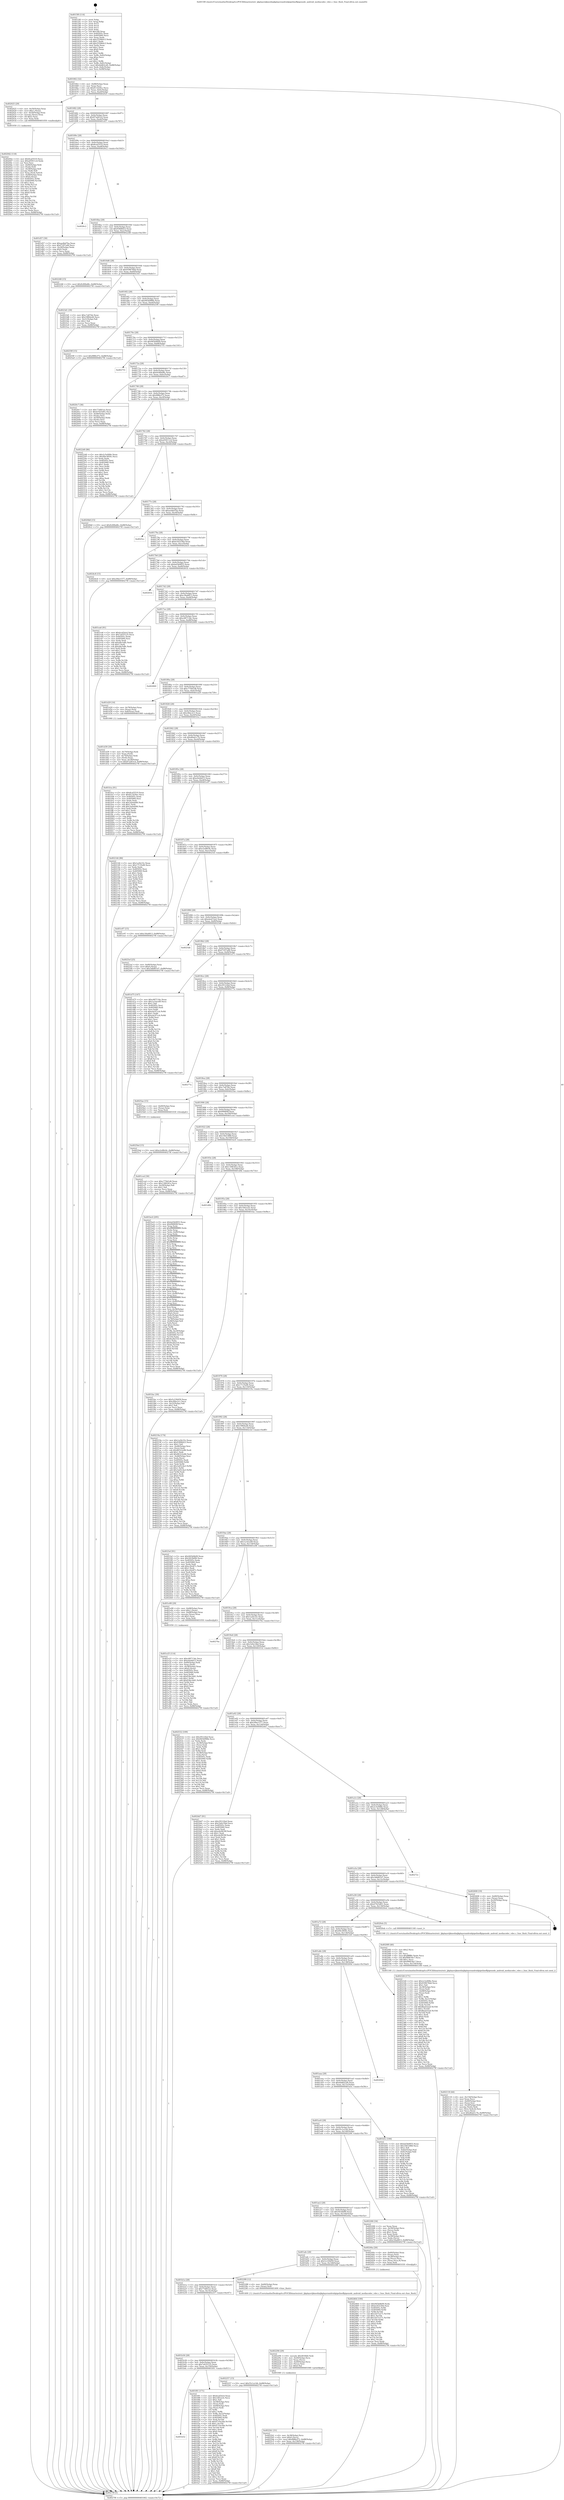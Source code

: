 digraph "0x4015f0" {
  label = "0x4015f0 (/mnt/c/Users/mathe/Desktop/tcc/POCII/binaries/extr_ijkplayerijkmediaijkplayerandroidpipelineffpipenode_android_mediacodec_vdec.c_func_flush_Final-ollvm.out::main(0))"
  labelloc = "t"
  node[shape=record]

  Entry [label="",width=0.3,height=0.3,shape=circle,fillcolor=black,style=filled]
  "0x401662" [label="{
     0x401662 [32]\l
     | [instrs]\l
     &nbsp;&nbsp;0x401662 \<+6\>: mov -0x88(%rbp),%eax\l
     &nbsp;&nbsp;0x401668 \<+2\>: mov %eax,%ecx\l
     &nbsp;&nbsp;0x40166a \<+6\>: sub $0x811429ec,%ecx\l
     &nbsp;&nbsp;0x401670 \<+6\>: mov %eax,-0x9c(%rbp)\l
     &nbsp;&nbsp;0x401676 \<+6\>: mov %ecx,-0xa0(%rbp)\l
     &nbsp;&nbsp;0x40167c \<+6\>: je 0000000000402025 \<main+0xa35\>\l
  }"]
  "0x402025" [label="{
     0x402025 [29]\l
     | [instrs]\l
     &nbsp;&nbsp;0x402025 \<+4\>: mov -0x50(%rbp),%rax\l
     &nbsp;&nbsp;0x402029 \<+6\>: movl $0x1,(%rax)\l
     &nbsp;&nbsp;0x40202f \<+4\>: mov -0x50(%rbp),%rax\l
     &nbsp;&nbsp;0x402033 \<+3\>: movslq (%rax),%rax\l
     &nbsp;&nbsp;0x402036 \<+4\>: shl $0x2,%rax\l
     &nbsp;&nbsp;0x40203a \<+3\>: mov %rax,%rdi\l
     &nbsp;&nbsp;0x40203d \<+5\>: call 0000000000401050 \<malloc@plt\>\l
     | [calls]\l
     &nbsp;&nbsp;0x401050 \{1\} (unknown)\l
  }"]
  "0x401682" [label="{
     0x401682 [28]\l
     | [instrs]\l
     &nbsp;&nbsp;0x401682 \<+5\>: jmp 0000000000401687 \<main+0x97\>\l
     &nbsp;&nbsp;0x401687 \<+6\>: mov -0x9c(%rbp),%eax\l
     &nbsp;&nbsp;0x40168d \<+5\>: sub $0x87ad43c4,%eax\l
     &nbsp;&nbsp;0x401692 \<+6\>: mov %eax,-0xa4(%rbp)\l
     &nbsp;&nbsp;0x401698 \<+6\>: je 0000000000401d57 \<main+0x767\>\l
  }"]
  Exit [label="",width=0.3,height=0.3,shape=circle,fillcolor=black,style=filled,peripheries=2]
  "0x401d57" [label="{
     0x401d57 [30]\l
     | [instrs]\l
     &nbsp;&nbsp;0x401d57 \<+5\>: mov $0xaedbd7ba,%eax\l
     &nbsp;&nbsp;0x401d5c \<+5\>: mov $0xf7297a48,%ecx\l
     &nbsp;&nbsp;0x401d61 \<+3\>: mov -0x28(%rbp),%edx\l
     &nbsp;&nbsp;0x401d64 \<+3\>: cmp $0x0,%edx\l
     &nbsp;&nbsp;0x401d67 \<+3\>: cmove %ecx,%eax\l
     &nbsp;&nbsp;0x401d6a \<+6\>: mov %eax,-0x88(%rbp)\l
     &nbsp;&nbsp;0x401d70 \<+5\>: jmp 000000000040279f \<main+0x11af\>\l
  }"]
  "0x40169e" [label="{
     0x40169e [28]\l
     | [instrs]\l
     &nbsp;&nbsp;0x40169e \<+5\>: jmp 00000000004016a3 \<main+0xb3\>\l
     &nbsp;&nbsp;0x4016a3 \<+6\>: mov -0x9c(%rbp),%eax\l
     &nbsp;&nbsp;0x4016a9 \<+5\>: sub $0x8caf3510,%eax\l
     &nbsp;&nbsp;0x4016ae \<+6\>: mov %eax,-0xa8(%rbp)\l
     &nbsp;&nbsp;0x4016b4 \<+6\>: je 00000000004026c2 \<main+0x10d2\>\l
  }"]
  "0x4025bd" [label="{
     0x4025bd [15]\l
     | [instrs]\l
     &nbsp;&nbsp;0x4025bd \<+10\>: movl $0xe2e88c8c,-0x88(%rbp)\l
     &nbsp;&nbsp;0x4025c7 \<+5\>: jmp 000000000040279f \<main+0x11af\>\l
  }"]
  "0x4026c2" [label="{
     0x4026c2\l
  }", style=dashed]
  "0x4016ba" [label="{
     0x4016ba [28]\l
     | [instrs]\l
     &nbsp;&nbsp;0x4016ba \<+5\>: jmp 00000000004016bf \<main+0xcf\>\l
     &nbsp;&nbsp;0x4016bf \<+6\>: mov -0x9c(%rbp),%eax\l
     &nbsp;&nbsp;0x4016c5 \<+5\>: sub $0x9368fd23,%eax\l
     &nbsp;&nbsp;0x4016ca \<+6\>: mov %eax,-0xac(%rbp)\l
     &nbsp;&nbsp;0x4016d0 \<+6\>: je 0000000000402248 \<main+0xc58\>\l
  }"]
  "0x402464" [label="{
     0x402464 [100]\l
     | [instrs]\l
     &nbsp;&nbsp;0x402464 \<+5\>: mov $0x945b9b09,%edx\l
     &nbsp;&nbsp;0x402469 \<+5\>: mov $0xb183236d,%esi\l
     &nbsp;&nbsp;0x40246e \<+8\>: mov 0x40505c,%r8d\l
     &nbsp;&nbsp;0x402476 \<+8\>: mov 0x405060,%r9d\l
     &nbsp;&nbsp;0x40247e \<+3\>: mov %r8d,%r10d\l
     &nbsp;&nbsp;0x402481 \<+7\>: sub $0x1b57e271,%r10d\l
     &nbsp;&nbsp;0x402488 \<+4\>: sub $0x1,%r10d\l
     &nbsp;&nbsp;0x40248c \<+7\>: add $0x1b57e271,%r10d\l
     &nbsp;&nbsp;0x402493 \<+4\>: imul %r10d,%r8d\l
     &nbsp;&nbsp;0x402497 \<+4\>: and $0x1,%r8d\l
     &nbsp;&nbsp;0x40249b \<+4\>: cmp $0x0,%r8d\l
     &nbsp;&nbsp;0x40249f \<+4\>: sete %r11b\l
     &nbsp;&nbsp;0x4024a3 \<+4\>: cmp $0xa,%r9d\l
     &nbsp;&nbsp;0x4024a7 \<+3\>: setl %bl\l
     &nbsp;&nbsp;0x4024aa \<+3\>: mov %r11b,%r14b\l
     &nbsp;&nbsp;0x4024ad \<+3\>: and %bl,%r14b\l
     &nbsp;&nbsp;0x4024b0 \<+3\>: xor %bl,%r11b\l
     &nbsp;&nbsp;0x4024b3 \<+3\>: or %r11b,%r14b\l
     &nbsp;&nbsp;0x4024b6 \<+4\>: test $0x1,%r14b\l
     &nbsp;&nbsp;0x4024ba \<+3\>: cmovne %esi,%edx\l
     &nbsp;&nbsp;0x4024bd \<+6\>: mov %edx,-0x88(%rbp)\l
     &nbsp;&nbsp;0x4024c3 \<+5\>: jmp 000000000040279f \<main+0x11af\>\l
  }"]
  "0x402248" [label="{
     0x402248 [15]\l
     | [instrs]\l
     &nbsp;&nbsp;0x402248 \<+10\>: movl $0x9c80bd8c,-0x88(%rbp)\l
     &nbsp;&nbsp;0x402252 \<+5\>: jmp 000000000040279f \<main+0x11af\>\l
  }"]
  "0x4016d6" [label="{
     0x4016d6 [28]\l
     | [instrs]\l
     &nbsp;&nbsp;0x4016d6 \<+5\>: jmp 00000000004016db \<main+0xeb\>\l
     &nbsp;&nbsp;0x4016db \<+6\>: mov -0x9c(%rbp),%eax\l
     &nbsp;&nbsp;0x4016e1 \<+5\>: sub $0x939678dd,%eax\l
     &nbsp;&nbsp;0x4016e6 \<+6\>: mov %eax,-0xb0(%rbp)\l
     &nbsp;&nbsp;0x4016ec \<+6\>: je 00000000004023d1 \<main+0xde1\>\l
  }"]
  "0x4022b1" [label="{
     0x4022b1 [31]\l
     | [instrs]\l
     &nbsp;&nbsp;0x4022b1 \<+4\>: mov -0x38(%rbp),%rcx\l
     &nbsp;&nbsp;0x4022b5 \<+6\>: movl $0x0,(%rcx)\l
     &nbsp;&nbsp;0x4022bb \<+10\>: movl $0x9f86cf72,-0x88(%rbp)\l
     &nbsp;&nbsp;0x4022c5 \<+6\>: mov %eax,-0x158(%rbp)\l
     &nbsp;&nbsp;0x4022cb \<+5\>: jmp 000000000040279f \<main+0x11af\>\l
  }"]
  "0x4023d1" [label="{
     0x4023d1 [30]\l
     | [instrs]\l
     &nbsp;&nbsp;0x4023d1 \<+5\>: mov $0xc7a87bb,%eax\l
     &nbsp;&nbsp;0x4023d6 \<+5\>: mov $0x19f64ed4,%ecx\l
     &nbsp;&nbsp;0x4023db \<+3\>: mov -0x21(%rbp),%dl\l
     &nbsp;&nbsp;0x4023de \<+3\>: test $0x1,%dl\l
     &nbsp;&nbsp;0x4023e1 \<+3\>: cmovne %ecx,%eax\l
     &nbsp;&nbsp;0x4023e4 \<+6\>: mov %eax,-0x88(%rbp)\l
     &nbsp;&nbsp;0x4023ea \<+5\>: jmp 000000000040279f \<main+0x11af\>\l
  }"]
  "0x4016f2" [label="{
     0x4016f2 [28]\l
     | [instrs]\l
     &nbsp;&nbsp;0x4016f2 \<+5\>: jmp 00000000004016f7 \<main+0x107\>\l
     &nbsp;&nbsp;0x4016f7 \<+6\>: mov -0x9c(%rbp),%eax\l
     &nbsp;&nbsp;0x4016fd \<+5\>: sub $0x945b996b,%eax\l
     &nbsp;&nbsp;0x401702 \<+6\>: mov %eax,-0xb4(%rbp)\l
     &nbsp;&nbsp;0x401708 \<+6\>: je 000000000040259f \<main+0xfaf\>\l
  }"]
  "0x402294" [label="{
     0x402294 [29]\l
     | [instrs]\l
     &nbsp;&nbsp;0x402294 \<+10\>: movabs $0x4030b6,%rdi\l
     &nbsp;&nbsp;0x40229e \<+4\>: mov -0x40(%rbp),%rcx\l
     &nbsp;&nbsp;0x4022a2 \<+2\>: mov %eax,(%rcx)\l
     &nbsp;&nbsp;0x4022a4 \<+4\>: mov -0x40(%rbp),%rcx\l
     &nbsp;&nbsp;0x4022a8 \<+2\>: mov (%rcx),%esi\l
     &nbsp;&nbsp;0x4022aa \<+2\>: mov $0x0,%al\l
     &nbsp;&nbsp;0x4022ac \<+5\>: call 0000000000401040 \<printf@plt\>\l
     | [calls]\l
     &nbsp;&nbsp;0x401040 \{1\} (unknown)\l
  }"]
  "0x40259f" [label="{
     0x40259f [15]\l
     | [instrs]\l
     &nbsp;&nbsp;0x40259f \<+10\>: movl $0x9f86cf72,-0x88(%rbp)\l
     &nbsp;&nbsp;0x4025a9 \<+5\>: jmp 000000000040279f \<main+0x11af\>\l
  }"]
  "0x40170e" [label="{
     0x40170e [28]\l
     | [instrs]\l
     &nbsp;&nbsp;0x40170e \<+5\>: jmp 0000000000401713 \<main+0x123\>\l
     &nbsp;&nbsp;0x401713 \<+6\>: mov -0x9c(%rbp),%eax\l
     &nbsp;&nbsp;0x401719 \<+5\>: sub $0x945b9b09,%eax\l
     &nbsp;&nbsp;0x40171e \<+6\>: mov %eax,-0xb8(%rbp)\l
     &nbsp;&nbsp;0x401724 \<+6\>: je 0000000000402751 \<main+0x1161\>\l
  }"]
  "0x402118" [label="{
     0x402118 [44]\l
     | [instrs]\l
     &nbsp;&nbsp;0x402118 \<+6\>: mov -0x154(%rbp),%ecx\l
     &nbsp;&nbsp;0x40211e \<+3\>: imul %eax,%ecx\l
     &nbsp;&nbsp;0x402121 \<+4\>: mov -0x60(%rbp),%rsi\l
     &nbsp;&nbsp;0x402125 \<+3\>: mov (%rsi),%rsi\l
     &nbsp;&nbsp;0x402128 \<+4\>: mov -0x58(%rbp),%rdi\l
     &nbsp;&nbsp;0x40212c \<+3\>: movslq (%rdi),%rdi\l
     &nbsp;&nbsp;0x40212f \<+4\>: mov (%rsi,%rdi,8),%rsi\l
     &nbsp;&nbsp;0x402133 \<+2\>: mov %ecx,(%rsi)\l
     &nbsp;&nbsp;0x402135 \<+10\>: movl $0xd6ab1c7b,-0x88(%rbp)\l
     &nbsp;&nbsp;0x40213f \<+5\>: jmp 000000000040279f \<main+0x11af\>\l
  }"]
  "0x402751" [label="{
     0x402751\l
  }", style=dashed]
  "0x40172a" [label="{
     0x40172a [28]\l
     | [instrs]\l
     &nbsp;&nbsp;0x40172a \<+5\>: jmp 000000000040172f \<main+0x13f\>\l
     &nbsp;&nbsp;0x40172f \<+6\>: mov -0x9c(%rbp),%eax\l
     &nbsp;&nbsp;0x401735 \<+5\>: sub $0x9c80bd8c,%eax\l
     &nbsp;&nbsp;0x40173a \<+6\>: mov %eax,-0xbc(%rbp)\l
     &nbsp;&nbsp;0x401740 \<+6\>: je 00000000004020c7 \<main+0xad7\>\l
  }"]
  "0x4020f0" [label="{
     0x4020f0 [40]\l
     | [instrs]\l
     &nbsp;&nbsp;0x4020f0 \<+5\>: mov $0x2,%ecx\l
     &nbsp;&nbsp;0x4020f5 \<+1\>: cltd\l
     &nbsp;&nbsp;0x4020f6 \<+2\>: idiv %ecx\l
     &nbsp;&nbsp;0x4020f8 \<+6\>: imul $0xfffffffe,%edx,%ecx\l
     &nbsp;&nbsp;0x4020fe \<+6\>: sub $0xf90634e7,%ecx\l
     &nbsp;&nbsp;0x402104 \<+3\>: add $0x1,%ecx\l
     &nbsp;&nbsp;0x402107 \<+6\>: add $0xf90634e7,%ecx\l
     &nbsp;&nbsp;0x40210d \<+6\>: mov %ecx,-0x154(%rbp)\l
     &nbsp;&nbsp;0x402113 \<+5\>: call 0000000000401160 \<next_i\>\l
     | [calls]\l
     &nbsp;&nbsp;0x401160 \{1\} (/mnt/c/Users/mathe/Desktop/tcc/POCII/binaries/extr_ijkplayerijkmediaijkplayerandroidpipelineffpipenode_android_mediacodec_vdec.c_func_flush_Final-ollvm.out::next_i)\l
  }"]
  "0x4020c7" [label="{
     0x4020c7 [36]\l
     | [instrs]\l
     &nbsp;&nbsp;0x4020c7 \<+5\>: mov $0x77df41ee,%eax\l
     &nbsp;&nbsp;0x4020cc \<+5\>: mov $0x47025d01,%ecx\l
     &nbsp;&nbsp;0x4020d1 \<+4\>: mov -0x48(%rbp),%rdx\l
     &nbsp;&nbsp;0x4020d5 \<+2\>: mov (%rdx),%esi\l
     &nbsp;&nbsp;0x4020d7 \<+4\>: mov -0x50(%rbp),%rdx\l
     &nbsp;&nbsp;0x4020db \<+2\>: cmp (%rdx),%esi\l
     &nbsp;&nbsp;0x4020dd \<+3\>: cmovl %ecx,%eax\l
     &nbsp;&nbsp;0x4020e0 \<+6\>: mov %eax,-0x88(%rbp)\l
     &nbsp;&nbsp;0x4020e6 \<+5\>: jmp 000000000040279f \<main+0x11af\>\l
  }"]
  "0x401746" [label="{
     0x401746 [28]\l
     | [instrs]\l
     &nbsp;&nbsp;0x401746 \<+5\>: jmp 000000000040174b \<main+0x15b\>\l
     &nbsp;&nbsp;0x40174b \<+6\>: mov -0x9c(%rbp),%eax\l
     &nbsp;&nbsp;0x401751 \<+5\>: sub $0x9f86cf72,%eax\l
     &nbsp;&nbsp;0x401756 \<+6\>: mov %eax,-0xc0(%rbp)\l
     &nbsp;&nbsp;0x40175c \<+6\>: je 00000000004022d0 \<main+0xce0\>\l
  }"]
  "0x402042" [label="{
     0x402042 [118]\l
     | [instrs]\l
     &nbsp;&nbsp;0x402042 \<+5\>: mov $0x8caf3510,%ecx\l
     &nbsp;&nbsp;0x402047 \<+5\>: mov $0xa93011c4,%edx\l
     &nbsp;&nbsp;0x40204c \<+2\>: xor %esi,%esi\l
     &nbsp;&nbsp;0x40204e \<+4\>: mov -0x60(%rbp),%rdi\l
     &nbsp;&nbsp;0x402052 \<+3\>: mov (%rdi),%rdi\l
     &nbsp;&nbsp;0x402055 \<+4\>: mov -0x58(%rbp),%r8\l
     &nbsp;&nbsp;0x402059 \<+3\>: movslq (%r8),%r8\l
     &nbsp;&nbsp;0x40205c \<+4\>: mov %rax,(%rdi,%r8,8)\l
     &nbsp;&nbsp;0x402060 \<+4\>: mov -0x48(%rbp),%rax\l
     &nbsp;&nbsp;0x402064 \<+6\>: movl $0x0,(%rax)\l
     &nbsp;&nbsp;0x40206a \<+8\>: mov 0x40505c,%r9d\l
     &nbsp;&nbsp;0x402072 \<+8\>: mov 0x405060,%r10d\l
     &nbsp;&nbsp;0x40207a \<+3\>: sub $0x1,%esi\l
     &nbsp;&nbsp;0x40207d \<+3\>: mov %r9d,%r11d\l
     &nbsp;&nbsp;0x402080 \<+3\>: add %esi,%r11d\l
     &nbsp;&nbsp;0x402083 \<+4\>: imul %r11d,%r9d\l
     &nbsp;&nbsp;0x402087 \<+4\>: and $0x1,%r9d\l
     &nbsp;&nbsp;0x40208b \<+4\>: cmp $0x0,%r9d\l
     &nbsp;&nbsp;0x40208f \<+3\>: sete %bl\l
     &nbsp;&nbsp;0x402092 \<+4\>: cmp $0xa,%r10d\l
     &nbsp;&nbsp;0x402096 \<+4\>: setl %r14b\l
     &nbsp;&nbsp;0x40209a \<+3\>: mov %bl,%r15b\l
     &nbsp;&nbsp;0x40209d \<+3\>: and %r14b,%r15b\l
     &nbsp;&nbsp;0x4020a0 \<+3\>: xor %r14b,%bl\l
     &nbsp;&nbsp;0x4020a3 \<+3\>: or %bl,%r15b\l
     &nbsp;&nbsp;0x4020a6 \<+4\>: test $0x1,%r15b\l
     &nbsp;&nbsp;0x4020aa \<+3\>: cmovne %edx,%ecx\l
     &nbsp;&nbsp;0x4020ad \<+6\>: mov %ecx,-0x88(%rbp)\l
     &nbsp;&nbsp;0x4020b3 \<+5\>: jmp 000000000040279f \<main+0x11af\>\l
  }"]
  "0x4022d0" [label="{
     0x4022d0 [86]\l
     | [instrs]\l
     &nbsp;&nbsp;0x4022d0 \<+5\>: mov $0x2c5e008e,%eax\l
     &nbsp;&nbsp;0x4022d5 \<+5\>: mov $0x49e3850c,%ecx\l
     &nbsp;&nbsp;0x4022da \<+2\>: xor %edx,%edx\l
     &nbsp;&nbsp;0x4022dc \<+7\>: mov 0x40505c,%esi\l
     &nbsp;&nbsp;0x4022e3 \<+7\>: mov 0x405060,%edi\l
     &nbsp;&nbsp;0x4022ea \<+3\>: sub $0x1,%edx\l
     &nbsp;&nbsp;0x4022ed \<+3\>: mov %esi,%r8d\l
     &nbsp;&nbsp;0x4022f0 \<+3\>: add %edx,%r8d\l
     &nbsp;&nbsp;0x4022f3 \<+4\>: imul %r8d,%esi\l
     &nbsp;&nbsp;0x4022f7 \<+3\>: and $0x1,%esi\l
     &nbsp;&nbsp;0x4022fa \<+3\>: cmp $0x0,%esi\l
     &nbsp;&nbsp;0x4022fd \<+4\>: sete %r9b\l
     &nbsp;&nbsp;0x402301 \<+3\>: cmp $0xa,%edi\l
     &nbsp;&nbsp;0x402304 \<+4\>: setl %r10b\l
     &nbsp;&nbsp;0x402308 \<+3\>: mov %r9b,%r11b\l
     &nbsp;&nbsp;0x40230b \<+3\>: and %r10b,%r11b\l
     &nbsp;&nbsp;0x40230e \<+3\>: xor %r10b,%r9b\l
     &nbsp;&nbsp;0x402311 \<+3\>: or %r9b,%r11b\l
     &nbsp;&nbsp;0x402314 \<+4\>: test $0x1,%r11b\l
     &nbsp;&nbsp;0x402318 \<+3\>: cmovne %ecx,%eax\l
     &nbsp;&nbsp;0x40231b \<+6\>: mov %eax,-0x88(%rbp)\l
     &nbsp;&nbsp;0x402321 \<+5\>: jmp 000000000040279f \<main+0x11af\>\l
  }"]
  "0x401762" [label="{
     0x401762 [28]\l
     | [instrs]\l
     &nbsp;&nbsp;0x401762 \<+5\>: jmp 0000000000401767 \<main+0x177\>\l
     &nbsp;&nbsp;0x401767 \<+6\>: mov -0x9c(%rbp),%eax\l
     &nbsp;&nbsp;0x40176d \<+5\>: sub $0xa93011c4,%eax\l
     &nbsp;&nbsp;0x401772 \<+6\>: mov %eax,-0xc4(%rbp)\l
     &nbsp;&nbsp;0x401778 \<+6\>: je 00000000004020b8 \<main+0xac8\>\l
  }"]
  "0x401b52" [label="{
     0x401b52\l
  }", style=dashed]
  "0x4020b8" [label="{
     0x4020b8 [15]\l
     | [instrs]\l
     &nbsp;&nbsp;0x4020b8 \<+10\>: movl $0x9c80bd8c,-0x88(%rbp)\l
     &nbsp;&nbsp;0x4020c2 \<+5\>: jmp 000000000040279f \<main+0x11af\>\l
  }"]
  "0x40177e" [label="{
     0x40177e [28]\l
     | [instrs]\l
     &nbsp;&nbsp;0x40177e \<+5\>: jmp 0000000000401783 \<main+0x193\>\l
     &nbsp;&nbsp;0x401783 \<+6\>: mov -0x9c(%rbp),%eax\l
     &nbsp;&nbsp;0x401789 \<+5\>: sub $0xaedbd7ba,%eax\l
     &nbsp;&nbsp;0x40178e \<+6\>: mov %eax,-0xc8(%rbp)\l
     &nbsp;&nbsp;0x401794 \<+6\>: je 00000000004025cc \<main+0xfdc\>\l
  }"]
  "0x401f01" [label="{
     0x401f01 [171]\l
     | [instrs]\l
     &nbsp;&nbsp;0x401f01 \<+5\>: mov $0x4caf2dc4,%eax\l
     &nbsp;&nbsp;0x401f06 \<+5\>: mov $0x140cecfc,%ecx\l
     &nbsp;&nbsp;0x401f0b \<+2\>: mov $0x1,%dl\l
     &nbsp;&nbsp;0x401f0d \<+4\>: mov -0x58(%rbp),%rsi\l
     &nbsp;&nbsp;0x401f11 \<+2\>: mov (%rsi),%edi\l
     &nbsp;&nbsp;0x401f13 \<+4\>: mov -0x68(%rbp),%rsi\l
     &nbsp;&nbsp;0x401f17 \<+2\>: cmp (%rsi),%edi\l
     &nbsp;&nbsp;0x401f19 \<+4\>: setl %r8b\l
     &nbsp;&nbsp;0x401f1d \<+4\>: and $0x1,%r8b\l
     &nbsp;&nbsp;0x401f21 \<+4\>: mov %r8b,-0x22(%rbp)\l
     &nbsp;&nbsp;0x401f25 \<+7\>: mov 0x40505c,%edi\l
     &nbsp;&nbsp;0x401f2c \<+8\>: mov 0x405060,%r9d\l
     &nbsp;&nbsp;0x401f34 \<+3\>: mov %edi,%r10d\l
     &nbsp;&nbsp;0x401f37 \<+7\>: sub $0x9710e2bb,%r10d\l
     &nbsp;&nbsp;0x401f3e \<+4\>: sub $0x1,%r10d\l
     &nbsp;&nbsp;0x401f42 \<+7\>: add $0x9710e2bb,%r10d\l
     &nbsp;&nbsp;0x401f49 \<+4\>: imul %r10d,%edi\l
     &nbsp;&nbsp;0x401f4d \<+3\>: and $0x1,%edi\l
     &nbsp;&nbsp;0x401f50 \<+3\>: cmp $0x0,%edi\l
     &nbsp;&nbsp;0x401f53 \<+4\>: sete %r8b\l
     &nbsp;&nbsp;0x401f57 \<+4\>: cmp $0xa,%r9d\l
     &nbsp;&nbsp;0x401f5b \<+4\>: setl %r11b\l
     &nbsp;&nbsp;0x401f5f \<+3\>: mov %r8b,%bl\l
     &nbsp;&nbsp;0x401f62 \<+3\>: xor $0xff,%bl\l
     &nbsp;&nbsp;0x401f65 \<+3\>: mov %r11b,%r14b\l
     &nbsp;&nbsp;0x401f68 \<+4\>: xor $0xff,%r14b\l
     &nbsp;&nbsp;0x401f6c \<+3\>: xor $0x1,%dl\l
     &nbsp;&nbsp;0x401f6f \<+3\>: mov %bl,%r15b\l
     &nbsp;&nbsp;0x401f72 \<+4\>: and $0xff,%r15b\l
     &nbsp;&nbsp;0x401f76 \<+3\>: and %dl,%r8b\l
     &nbsp;&nbsp;0x401f79 \<+3\>: mov %r14b,%r12b\l
     &nbsp;&nbsp;0x401f7c \<+4\>: and $0xff,%r12b\l
     &nbsp;&nbsp;0x401f80 \<+3\>: and %dl,%r11b\l
     &nbsp;&nbsp;0x401f83 \<+3\>: or %r8b,%r15b\l
     &nbsp;&nbsp;0x401f86 \<+3\>: or %r11b,%r12b\l
     &nbsp;&nbsp;0x401f89 \<+3\>: xor %r12b,%r15b\l
     &nbsp;&nbsp;0x401f8c \<+3\>: or %r14b,%bl\l
     &nbsp;&nbsp;0x401f8f \<+3\>: xor $0xff,%bl\l
     &nbsp;&nbsp;0x401f92 \<+3\>: or $0x1,%dl\l
     &nbsp;&nbsp;0x401f95 \<+2\>: and %dl,%bl\l
     &nbsp;&nbsp;0x401f97 \<+3\>: or %bl,%r15b\l
     &nbsp;&nbsp;0x401f9a \<+4\>: test $0x1,%r15b\l
     &nbsp;&nbsp;0x401f9e \<+3\>: cmovne %ecx,%eax\l
     &nbsp;&nbsp;0x401fa1 \<+6\>: mov %eax,-0x88(%rbp)\l
     &nbsp;&nbsp;0x401fa7 \<+5\>: jmp 000000000040279f \<main+0x11af\>\l
  }"]
  "0x4025cc" [label="{
     0x4025cc\l
  }", style=dashed]
  "0x40179a" [label="{
     0x40179a [28]\l
     | [instrs]\l
     &nbsp;&nbsp;0x40179a \<+5\>: jmp 000000000040179f \<main+0x1af\>\l
     &nbsp;&nbsp;0x40179f \<+6\>: mov -0x9c(%rbp),%eax\l
     &nbsp;&nbsp;0x4017a5 \<+5\>: sub $0xb183236d,%eax\l
     &nbsp;&nbsp;0x4017aa \<+6\>: mov %eax,-0xcc(%rbp)\l
     &nbsp;&nbsp;0x4017b0 \<+6\>: je 00000000004024c8 \<main+0xed8\>\l
  }"]
  "0x401b36" [label="{
     0x401b36 [28]\l
     | [instrs]\l
     &nbsp;&nbsp;0x401b36 \<+5\>: jmp 0000000000401b3b \<main+0x54b\>\l
     &nbsp;&nbsp;0x401b3b \<+6\>: mov -0x9c(%rbp),%eax\l
     &nbsp;&nbsp;0x401b41 \<+5\>: sub $0x7a035125,%eax\l
     &nbsp;&nbsp;0x401b46 \<+6\>: mov %eax,-0x150(%rbp)\l
     &nbsp;&nbsp;0x401b4c \<+6\>: je 0000000000401f01 \<main+0x911\>\l
  }"]
  "0x4024c8" [label="{
     0x4024c8 [15]\l
     | [instrs]\l
     &nbsp;&nbsp;0x4024c8 \<+10\>: movl $0x20be1577,-0x88(%rbp)\l
     &nbsp;&nbsp;0x4024d2 \<+5\>: jmp 000000000040279f \<main+0x11af\>\l
  }"]
  "0x4017b6" [label="{
     0x4017b6 [28]\l
     | [instrs]\l
     &nbsp;&nbsp;0x4017b6 \<+5\>: jmp 00000000004017bb \<main+0x1cb\>\l
     &nbsp;&nbsp;0x4017bb \<+6\>: mov -0x9c(%rbp),%eax\l
     &nbsp;&nbsp;0x4017c1 \<+5\>: sub $0xbd3b0855,%eax\l
     &nbsp;&nbsp;0x4017c6 \<+6\>: mov %eax,-0xd0(%rbp)\l
     &nbsp;&nbsp;0x4017cc \<+6\>: je 000000000040261b \<main+0x102b\>\l
  }"]
  "0x402257" [label="{
     0x402257 [15]\l
     | [instrs]\l
     &nbsp;&nbsp;0x402257 \<+10\>: movl $0x55c1a144,-0x88(%rbp)\l
     &nbsp;&nbsp;0x402261 \<+5\>: jmp 000000000040279f \<main+0x11af\>\l
  }"]
  "0x40261b" [label="{
     0x40261b\l
  }", style=dashed]
  "0x4017d2" [label="{
     0x4017d2 [28]\l
     | [instrs]\l
     &nbsp;&nbsp;0x4017d2 \<+5\>: jmp 00000000004017d7 \<main+0x1e7\>\l
     &nbsp;&nbsp;0x4017d7 \<+6\>: mov -0x9c(%rbp),%eax\l
     &nbsp;&nbsp;0x4017dd \<+5\>: sub $0xc56a6813,%eax\l
     &nbsp;&nbsp;0x4017e2 \<+6\>: mov %eax,-0xd4(%rbp)\l
     &nbsp;&nbsp;0x4017e8 \<+6\>: je 0000000000401ea6 \<main+0x8b6\>\l
  }"]
  "0x401b1a" [label="{
     0x401b1a [28]\l
     | [instrs]\l
     &nbsp;&nbsp;0x401b1a \<+5\>: jmp 0000000000401b1f \<main+0x52f\>\l
     &nbsp;&nbsp;0x401b1f \<+6\>: mov -0x9c(%rbp),%eax\l
     &nbsp;&nbsp;0x401b25 \<+5\>: sub $0x77df41ee,%eax\l
     &nbsp;&nbsp;0x401b2a \<+6\>: mov %eax,-0x14c(%rbp)\l
     &nbsp;&nbsp;0x401b30 \<+6\>: je 0000000000402257 \<main+0xc67\>\l
  }"]
  "0x401ea6" [label="{
     0x401ea6 [91]\l
     | [instrs]\l
     &nbsp;&nbsp;0x401ea6 \<+5\>: mov $0x4caf2dc4,%eax\l
     &nbsp;&nbsp;0x401eab \<+5\>: mov $0x7a035125,%ecx\l
     &nbsp;&nbsp;0x401eb0 \<+7\>: mov 0x40505c,%edx\l
     &nbsp;&nbsp;0x401eb7 \<+7\>: mov 0x405060,%esi\l
     &nbsp;&nbsp;0x401ebe \<+2\>: mov %edx,%edi\l
     &nbsp;&nbsp;0x401ec0 \<+6\>: add $0xa8e5affc,%edi\l
     &nbsp;&nbsp;0x401ec6 \<+3\>: sub $0x1,%edi\l
     &nbsp;&nbsp;0x401ec9 \<+6\>: sub $0xa8e5affc,%edi\l
     &nbsp;&nbsp;0x401ecf \<+3\>: imul %edi,%edx\l
     &nbsp;&nbsp;0x401ed2 \<+3\>: and $0x1,%edx\l
     &nbsp;&nbsp;0x401ed5 \<+3\>: cmp $0x0,%edx\l
     &nbsp;&nbsp;0x401ed8 \<+4\>: sete %r8b\l
     &nbsp;&nbsp;0x401edc \<+3\>: cmp $0xa,%esi\l
     &nbsp;&nbsp;0x401edf \<+4\>: setl %r9b\l
     &nbsp;&nbsp;0x401ee3 \<+3\>: mov %r8b,%r10b\l
     &nbsp;&nbsp;0x401ee6 \<+3\>: and %r9b,%r10b\l
     &nbsp;&nbsp;0x401ee9 \<+3\>: xor %r9b,%r8b\l
     &nbsp;&nbsp;0x401eec \<+3\>: or %r8b,%r10b\l
     &nbsp;&nbsp;0x401eef \<+4\>: test $0x1,%r10b\l
     &nbsp;&nbsp;0x401ef3 \<+3\>: cmovne %ecx,%eax\l
     &nbsp;&nbsp;0x401ef6 \<+6\>: mov %eax,-0x88(%rbp)\l
     &nbsp;&nbsp;0x401efc \<+5\>: jmp 000000000040279f \<main+0x11af\>\l
  }"]
  "0x4017ee" [label="{
     0x4017ee [28]\l
     | [instrs]\l
     &nbsp;&nbsp;0x4017ee \<+5\>: jmp 00000000004017f3 \<main+0x203\>\l
     &nbsp;&nbsp;0x4017f3 \<+6\>: mov -0x9c(%rbp),%eax\l
     &nbsp;&nbsp;0x4017f9 \<+5\>: sub $0xc68713dc,%eax\l
     &nbsp;&nbsp;0x4017fe \<+6\>: mov %eax,-0xd8(%rbp)\l
     &nbsp;&nbsp;0x401804 \<+6\>: je 0000000000402660 \<main+0x1070\>\l
  }"]
  "0x402288" [label="{
     0x402288 [12]\l
     | [instrs]\l
     &nbsp;&nbsp;0x402288 \<+4\>: mov -0x60(%rbp),%rax\l
     &nbsp;&nbsp;0x40228c \<+3\>: mov (%rax),%rdi\l
     &nbsp;&nbsp;0x40228f \<+5\>: call 0000000000401400 \<func_flush\>\l
     | [calls]\l
     &nbsp;&nbsp;0x401400 \{1\} (/mnt/c/Users/mathe/Desktop/tcc/POCII/binaries/extr_ijkplayerijkmediaijkplayerandroidpipelineffpipenode_android_mediacodec_vdec.c_func_flush_Final-ollvm.out::func_flush)\l
  }"]
  "0x402660" [label="{
     0x402660\l
  }", style=dashed]
  "0x40180a" [label="{
     0x40180a [28]\l
     | [instrs]\l
     &nbsp;&nbsp;0x40180a \<+5\>: jmp 000000000040180f \<main+0x21f\>\l
     &nbsp;&nbsp;0x40180f \<+6\>: mov -0x9c(%rbp),%eax\l
     &nbsp;&nbsp;0x401815 \<+5\>: sub $0xc779d1d6,%eax\l
     &nbsp;&nbsp;0x40181a \<+6\>: mov %eax,-0xdc(%rbp)\l
     &nbsp;&nbsp;0x401820 \<+6\>: je 0000000000401d29 \<main+0x739\>\l
  }"]
  "0x401afe" [label="{
     0x401afe [28]\l
     | [instrs]\l
     &nbsp;&nbsp;0x401afe \<+5\>: jmp 0000000000401b03 \<main+0x513\>\l
     &nbsp;&nbsp;0x401b03 \<+6\>: mov -0x9c(%rbp),%eax\l
     &nbsp;&nbsp;0x401b09 \<+5\>: sub $0x5c230d59,%eax\l
     &nbsp;&nbsp;0x401b0e \<+6\>: mov %eax,-0x148(%rbp)\l
     &nbsp;&nbsp;0x401b14 \<+6\>: je 0000000000402288 \<main+0xc98\>\l
  }"]
  "0x401d29" [label="{
     0x401d29 [16]\l
     | [instrs]\l
     &nbsp;&nbsp;0x401d29 \<+4\>: mov -0x78(%rbp),%rax\l
     &nbsp;&nbsp;0x401d2d \<+3\>: mov (%rax),%rax\l
     &nbsp;&nbsp;0x401d30 \<+4\>: mov 0x8(%rax),%rdi\l
     &nbsp;&nbsp;0x401d34 \<+5\>: call 0000000000401060 \<atoi@plt\>\l
     | [calls]\l
     &nbsp;&nbsp;0x401060 \{1\} (unknown)\l
  }"]
  "0x401826" [label="{
     0x401826 [28]\l
     | [instrs]\l
     &nbsp;&nbsp;0x401826 \<+5\>: jmp 000000000040182b \<main+0x23b\>\l
     &nbsp;&nbsp;0x40182b \<+6\>: mov -0x9c(%rbp),%eax\l
     &nbsp;&nbsp;0x401831 \<+5\>: sub $0xcfbbc2c1,%eax\l
     &nbsp;&nbsp;0x401836 \<+6\>: mov %eax,-0xe0(%rbp)\l
     &nbsp;&nbsp;0x40183c \<+6\>: je 0000000000401fca \<main+0x9da\>\l
  }"]
  "0x40244a" [label="{
     0x40244a [26]\l
     | [instrs]\l
     &nbsp;&nbsp;0x40244a \<+4\>: mov -0x60(%rbp),%rax\l
     &nbsp;&nbsp;0x40244e \<+3\>: mov (%rax),%rax\l
     &nbsp;&nbsp;0x402451 \<+4\>: mov -0x38(%rbp),%rcx\l
     &nbsp;&nbsp;0x402455 \<+3\>: movslq (%rcx),%rcx\l
     &nbsp;&nbsp;0x402458 \<+4\>: mov (%rax,%rcx,8),%rax\l
     &nbsp;&nbsp;0x40245c \<+3\>: mov %rax,%rdi\l
     &nbsp;&nbsp;0x40245f \<+5\>: call 0000000000401030 \<free@plt\>\l
     | [calls]\l
     &nbsp;&nbsp;0x401030 \{1\} (unknown)\l
  }"]
  "0x401fca" [label="{
     0x401fca [91]\l
     | [instrs]\l
     &nbsp;&nbsp;0x401fca \<+5\>: mov $0x8caf3510,%eax\l
     &nbsp;&nbsp;0x401fcf \<+5\>: mov $0x811429ec,%ecx\l
     &nbsp;&nbsp;0x401fd4 \<+7\>: mov 0x40505c,%edx\l
     &nbsp;&nbsp;0x401fdb \<+7\>: mov 0x405060,%esi\l
     &nbsp;&nbsp;0x401fe2 \<+2\>: mov %edx,%edi\l
     &nbsp;&nbsp;0x401fe4 \<+6\>: sub $0x3a0abf46,%edi\l
     &nbsp;&nbsp;0x401fea \<+3\>: sub $0x1,%edi\l
     &nbsp;&nbsp;0x401fed \<+6\>: add $0x3a0abf46,%edi\l
     &nbsp;&nbsp;0x401ff3 \<+3\>: imul %edi,%edx\l
     &nbsp;&nbsp;0x401ff6 \<+3\>: and $0x1,%edx\l
     &nbsp;&nbsp;0x401ff9 \<+3\>: cmp $0x0,%edx\l
     &nbsp;&nbsp;0x401ffc \<+4\>: sete %r8b\l
     &nbsp;&nbsp;0x402000 \<+3\>: cmp $0xa,%esi\l
     &nbsp;&nbsp;0x402003 \<+4\>: setl %r9b\l
     &nbsp;&nbsp;0x402007 \<+3\>: mov %r8b,%r10b\l
     &nbsp;&nbsp;0x40200a \<+3\>: and %r9b,%r10b\l
     &nbsp;&nbsp;0x40200d \<+3\>: xor %r9b,%r8b\l
     &nbsp;&nbsp;0x402010 \<+3\>: or %r8b,%r10b\l
     &nbsp;&nbsp;0x402013 \<+4\>: test $0x1,%r10b\l
     &nbsp;&nbsp;0x402017 \<+3\>: cmovne %ecx,%eax\l
     &nbsp;&nbsp;0x40201a \<+6\>: mov %eax,-0x88(%rbp)\l
     &nbsp;&nbsp;0x402020 \<+5\>: jmp 000000000040279f \<main+0x11af\>\l
  }"]
  "0x401842" [label="{
     0x401842 [28]\l
     | [instrs]\l
     &nbsp;&nbsp;0x401842 \<+5\>: jmp 0000000000401847 \<main+0x257\>\l
     &nbsp;&nbsp;0x401847 \<+6\>: mov -0x9c(%rbp),%eax\l
     &nbsp;&nbsp;0x40184d \<+5\>: sub $0xd6ab1c7b,%eax\l
     &nbsp;&nbsp;0x401852 \<+6\>: mov %eax,-0xe4(%rbp)\l
     &nbsp;&nbsp;0x401858 \<+6\>: je 0000000000402144 \<main+0xb54\>\l
  }"]
  "0x401ae2" [label="{
     0x401ae2 [28]\l
     | [instrs]\l
     &nbsp;&nbsp;0x401ae2 \<+5\>: jmp 0000000000401ae7 \<main+0x4f7\>\l
     &nbsp;&nbsp;0x401ae7 \<+6\>: mov -0x9c(%rbp),%eax\l
     &nbsp;&nbsp;0x401aed \<+5\>: sub $0x561fbf90,%eax\l
     &nbsp;&nbsp;0x401af2 \<+6\>: mov %eax,-0x144(%rbp)\l
     &nbsp;&nbsp;0x401af8 \<+6\>: je 000000000040244a \<main+0xe5a\>\l
  }"]
  "0x402144" [label="{
     0x402144 [86]\l
     | [instrs]\l
     &nbsp;&nbsp;0x402144 \<+5\>: mov $0x1a2fe33c,%eax\l
     &nbsp;&nbsp;0x402149 \<+5\>: mov $0x17135ef6,%ecx\l
     &nbsp;&nbsp;0x40214e \<+2\>: xor %edx,%edx\l
     &nbsp;&nbsp;0x402150 \<+7\>: mov 0x40505c,%esi\l
     &nbsp;&nbsp;0x402157 \<+7\>: mov 0x405060,%edi\l
     &nbsp;&nbsp;0x40215e \<+3\>: sub $0x1,%edx\l
     &nbsp;&nbsp;0x402161 \<+3\>: mov %esi,%r8d\l
     &nbsp;&nbsp;0x402164 \<+3\>: add %edx,%r8d\l
     &nbsp;&nbsp;0x402167 \<+4\>: imul %r8d,%esi\l
     &nbsp;&nbsp;0x40216b \<+3\>: and $0x1,%esi\l
     &nbsp;&nbsp;0x40216e \<+3\>: cmp $0x0,%esi\l
     &nbsp;&nbsp;0x402171 \<+4\>: sete %r9b\l
     &nbsp;&nbsp;0x402175 \<+3\>: cmp $0xa,%edi\l
     &nbsp;&nbsp;0x402178 \<+4\>: setl %r10b\l
     &nbsp;&nbsp;0x40217c \<+3\>: mov %r9b,%r11b\l
     &nbsp;&nbsp;0x40217f \<+3\>: and %r10b,%r11b\l
     &nbsp;&nbsp;0x402182 \<+3\>: xor %r10b,%r9b\l
     &nbsp;&nbsp;0x402185 \<+3\>: or %r9b,%r11b\l
     &nbsp;&nbsp;0x402188 \<+4\>: test $0x1,%r11b\l
     &nbsp;&nbsp;0x40218c \<+3\>: cmovne %ecx,%eax\l
     &nbsp;&nbsp;0x40218f \<+6\>: mov %eax,-0x88(%rbp)\l
     &nbsp;&nbsp;0x402195 \<+5\>: jmp 000000000040279f \<main+0x11af\>\l
  }"]
  "0x40185e" [label="{
     0x40185e [28]\l
     | [instrs]\l
     &nbsp;&nbsp;0x40185e \<+5\>: jmp 0000000000401863 \<main+0x273\>\l
     &nbsp;&nbsp;0x401863 \<+6\>: mov -0x9c(%rbp),%eax\l
     &nbsp;&nbsp;0x401869 \<+5\>: sub $0xe0efdd15,%eax\l
     &nbsp;&nbsp;0x40186e \<+6\>: mov %eax,-0xe8(%rbp)\l
     &nbsp;&nbsp;0x401874 \<+6\>: je 0000000000401e97 \<main+0x8a7\>\l
  }"]
  "0x402266" [label="{
     0x402266 [34]\l
     | [instrs]\l
     &nbsp;&nbsp;0x402266 \<+2\>: xor %eax,%eax\l
     &nbsp;&nbsp;0x402268 \<+4\>: mov -0x58(%rbp),%rcx\l
     &nbsp;&nbsp;0x40226c \<+2\>: mov (%rcx),%edx\l
     &nbsp;&nbsp;0x40226e \<+3\>: sub $0x1,%eax\l
     &nbsp;&nbsp;0x402271 \<+2\>: sub %eax,%edx\l
     &nbsp;&nbsp;0x402273 \<+4\>: mov -0x58(%rbp),%rcx\l
     &nbsp;&nbsp;0x402277 \<+2\>: mov %edx,(%rcx)\l
     &nbsp;&nbsp;0x402279 \<+10\>: movl $0xc56a6813,-0x88(%rbp)\l
     &nbsp;&nbsp;0x402283 \<+5\>: jmp 000000000040279f \<main+0x11af\>\l
  }"]
  "0x401e97" [label="{
     0x401e97 [15]\l
     | [instrs]\l
     &nbsp;&nbsp;0x401e97 \<+10\>: movl $0xc56a6813,-0x88(%rbp)\l
     &nbsp;&nbsp;0x401ea1 \<+5\>: jmp 000000000040279f \<main+0x11af\>\l
  }"]
  "0x40187a" [label="{
     0x40187a [28]\l
     | [instrs]\l
     &nbsp;&nbsp;0x40187a \<+5\>: jmp 000000000040187f \<main+0x28f\>\l
     &nbsp;&nbsp;0x40187f \<+6\>: mov -0x9c(%rbp),%eax\l
     &nbsp;&nbsp;0x401885 \<+5\>: sub $0xe2e88c8c,%eax\l
     &nbsp;&nbsp;0x40188a \<+6\>: mov %eax,-0xec(%rbp)\l
     &nbsp;&nbsp;0x401890 \<+6\>: je 00000000004025ef \<main+0xfff\>\l
  }"]
  "0x401e25" [label="{
     0x401e25 [114]\l
     | [instrs]\l
     &nbsp;&nbsp;0x401e25 \<+5\>: mov $0xc68713dc,%ecx\l
     &nbsp;&nbsp;0x401e2a \<+5\>: mov $0xe0efdd15,%edx\l
     &nbsp;&nbsp;0x401e2f \<+4\>: mov -0x60(%rbp),%rdi\l
     &nbsp;&nbsp;0x401e33 \<+3\>: mov %rax,(%rdi)\l
     &nbsp;&nbsp;0x401e36 \<+4\>: mov -0x58(%rbp),%rax\l
     &nbsp;&nbsp;0x401e3a \<+6\>: movl $0x0,(%rax)\l
     &nbsp;&nbsp;0x401e40 \<+7\>: mov 0x40505c,%esi\l
     &nbsp;&nbsp;0x401e47 \<+8\>: mov 0x405060,%r8d\l
     &nbsp;&nbsp;0x401e4f \<+3\>: mov %esi,%r9d\l
     &nbsp;&nbsp;0x401e52 \<+7\>: sub $0x636e3d41,%r9d\l
     &nbsp;&nbsp;0x401e59 \<+4\>: sub $0x1,%r9d\l
     &nbsp;&nbsp;0x401e5d \<+7\>: add $0x636e3d41,%r9d\l
     &nbsp;&nbsp;0x401e64 \<+4\>: imul %r9d,%esi\l
     &nbsp;&nbsp;0x401e68 \<+3\>: and $0x1,%esi\l
     &nbsp;&nbsp;0x401e6b \<+3\>: cmp $0x0,%esi\l
     &nbsp;&nbsp;0x401e6e \<+4\>: sete %r10b\l
     &nbsp;&nbsp;0x401e72 \<+4\>: cmp $0xa,%r8d\l
     &nbsp;&nbsp;0x401e76 \<+4\>: setl %r11b\l
     &nbsp;&nbsp;0x401e7a \<+3\>: mov %r10b,%bl\l
     &nbsp;&nbsp;0x401e7d \<+3\>: and %r11b,%bl\l
     &nbsp;&nbsp;0x401e80 \<+3\>: xor %r11b,%r10b\l
     &nbsp;&nbsp;0x401e83 \<+3\>: or %r10b,%bl\l
     &nbsp;&nbsp;0x401e86 \<+3\>: test $0x1,%bl\l
     &nbsp;&nbsp;0x401e89 \<+3\>: cmovne %edx,%ecx\l
     &nbsp;&nbsp;0x401e8c \<+6\>: mov %ecx,-0x88(%rbp)\l
     &nbsp;&nbsp;0x401e92 \<+5\>: jmp 000000000040279f \<main+0x11af\>\l
  }"]
  "0x4025ef" [label="{
     0x4025ef [25]\l
     | [instrs]\l
     &nbsp;&nbsp;0x4025ef \<+4\>: mov -0x80(%rbp),%rax\l
     &nbsp;&nbsp;0x4025f3 \<+6\>: movl $0x0,(%rax)\l
     &nbsp;&nbsp;0x4025f9 \<+10\>: movl $0x3db801d7,-0x88(%rbp)\l
     &nbsp;&nbsp;0x402603 \<+5\>: jmp 000000000040279f \<main+0x11af\>\l
  }"]
  "0x401896" [label="{
     0x401896 [28]\l
     | [instrs]\l
     &nbsp;&nbsp;0x401896 \<+5\>: jmp 000000000040189b \<main+0x2ab\>\l
     &nbsp;&nbsp;0x40189b \<+6\>: mov -0x9c(%rbp),%eax\l
     &nbsp;&nbsp;0x4018a1 \<+5\>: sub $0xebe47ea2,%eax\l
     &nbsp;&nbsp;0x4018a6 \<+6\>: mov %eax,-0xf0(%rbp)\l
     &nbsp;&nbsp;0x4018ac \<+6\>: je 00000000004025db \<main+0xfeb\>\l
  }"]
  "0x401d39" [label="{
     0x401d39 [30]\l
     | [instrs]\l
     &nbsp;&nbsp;0x401d39 \<+4\>: mov -0x70(%rbp),%rdi\l
     &nbsp;&nbsp;0x401d3d \<+2\>: mov %eax,(%rdi)\l
     &nbsp;&nbsp;0x401d3f \<+4\>: mov -0x70(%rbp),%rdi\l
     &nbsp;&nbsp;0x401d43 \<+2\>: mov (%rdi),%eax\l
     &nbsp;&nbsp;0x401d45 \<+3\>: mov %eax,-0x28(%rbp)\l
     &nbsp;&nbsp;0x401d48 \<+10\>: movl $0x87ad43c4,-0x88(%rbp)\l
     &nbsp;&nbsp;0x401d52 \<+5\>: jmp 000000000040279f \<main+0x11af\>\l
  }"]
  "0x4025db" [label="{
     0x4025db\l
  }", style=dashed]
  "0x4018b2" [label="{
     0x4018b2 [28]\l
     | [instrs]\l
     &nbsp;&nbsp;0x4018b2 \<+5\>: jmp 00000000004018b7 \<main+0x2c7\>\l
     &nbsp;&nbsp;0x4018b7 \<+6\>: mov -0x9c(%rbp),%eax\l
     &nbsp;&nbsp;0x4018bd \<+5\>: sub $0xf7297a48,%eax\l
     &nbsp;&nbsp;0x4018c2 \<+6\>: mov %eax,-0xf4(%rbp)\l
     &nbsp;&nbsp;0x4018c8 \<+6\>: je 0000000000401d75 \<main+0x785\>\l
  }"]
  "0x4015f0" [label="{
     0x4015f0 [114]\l
     | [instrs]\l
     &nbsp;&nbsp;0x4015f0 \<+1\>: push %rbp\l
     &nbsp;&nbsp;0x4015f1 \<+3\>: mov %rsp,%rbp\l
     &nbsp;&nbsp;0x4015f4 \<+2\>: push %r15\l
     &nbsp;&nbsp;0x4015f6 \<+2\>: push %r14\l
     &nbsp;&nbsp;0x4015f8 \<+2\>: push %r12\l
     &nbsp;&nbsp;0x4015fa \<+1\>: push %rbx\l
     &nbsp;&nbsp;0x4015fb \<+7\>: sub $0x160,%rsp\l
     &nbsp;&nbsp;0x401602 \<+7\>: mov 0x40505c,%eax\l
     &nbsp;&nbsp;0x401609 \<+7\>: mov 0x405060,%ecx\l
     &nbsp;&nbsp;0x401610 \<+2\>: mov %eax,%edx\l
     &nbsp;&nbsp;0x401612 \<+6\>: sub $0x2559b0c5,%edx\l
     &nbsp;&nbsp;0x401618 \<+3\>: sub $0x1,%edx\l
     &nbsp;&nbsp;0x40161b \<+6\>: add $0x2559b0c5,%edx\l
     &nbsp;&nbsp;0x401621 \<+3\>: imul %edx,%eax\l
     &nbsp;&nbsp;0x401624 \<+3\>: and $0x1,%eax\l
     &nbsp;&nbsp;0x401627 \<+3\>: cmp $0x0,%eax\l
     &nbsp;&nbsp;0x40162a \<+4\>: sete %r8b\l
     &nbsp;&nbsp;0x40162e \<+4\>: and $0x1,%r8b\l
     &nbsp;&nbsp;0x401632 \<+7\>: mov %r8b,-0x82(%rbp)\l
     &nbsp;&nbsp;0x401639 \<+3\>: cmp $0xa,%ecx\l
     &nbsp;&nbsp;0x40163c \<+4\>: setl %r8b\l
     &nbsp;&nbsp;0x401640 \<+4\>: and $0x1,%r8b\l
     &nbsp;&nbsp;0x401644 \<+7\>: mov %r8b,-0x81(%rbp)\l
     &nbsp;&nbsp;0x40164b \<+10\>: movl $0x4dd62cd0,-0x88(%rbp)\l
     &nbsp;&nbsp;0x401655 \<+6\>: mov %edi,-0x8c(%rbp)\l
     &nbsp;&nbsp;0x40165b \<+7\>: mov %rsi,-0x98(%rbp)\l
  }"]
  "0x401d75" [label="{
     0x401d75 [147]\l
     | [instrs]\l
     &nbsp;&nbsp;0x401d75 \<+5\>: mov $0xc68713dc,%eax\l
     &nbsp;&nbsp;0x401d7a \<+5\>: mov $0x1a14ce49,%ecx\l
     &nbsp;&nbsp;0x401d7f \<+2\>: mov $0x1,%dl\l
     &nbsp;&nbsp;0x401d81 \<+7\>: mov 0x40505c,%esi\l
     &nbsp;&nbsp;0x401d88 \<+7\>: mov 0x405060,%edi\l
     &nbsp;&nbsp;0x401d8f \<+3\>: mov %esi,%r8d\l
     &nbsp;&nbsp;0x401d92 \<+7\>: sub $0xedc97ccb,%r8d\l
     &nbsp;&nbsp;0x401d99 \<+4\>: sub $0x1,%r8d\l
     &nbsp;&nbsp;0x401d9d \<+7\>: add $0xedc97ccb,%r8d\l
     &nbsp;&nbsp;0x401da4 \<+4\>: imul %r8d,%esi\l
     &nbsp;&nbsp;0x401da8 \<+3\>: and $0x1,%esi\l
     &nbsp;&nbsp;0x401dab \<+3\>: cmp $0x0,%esi\l
     &nbsp;&nbsp;0x401dae \<+4\>: sete %r9b\l
     &nbsp;&nbsp;0x401db2 \<+3\>: cmp $0xa,%edi\l
     &nbsp;&nbsp;0x401db5 \<+4\>: setl %r10b\l
     &nbsp;&nbsp;0x401db9 \<+3\>: mov %r9b,%r11b\l
     &nbsp;&nbsp;0x401dbc \<+4\>: xor $0xff,%r11b\l
     &nbsp;&nbsp;0x401dc0 \<+3\>: mov %r10b,%bl\l
     &nbsp;&nbsp;0x401dc3 \<+3\>: xor $0xff,%bl\l
     &nbsp;&nbsp;0x401dc6 \<+3\>: xor $0x0,%dl\l
     &nbsp;&nbsp;0x401dc9 \<+3\>: mov %r11b,%r14b\l
     &nbsp;&nbsp;0x401dcc \<+4\>: and $0x0,%r14b\l
     &nbsp;&nbsp;0x401dd0 \<+3\>: and %dl,%r9b\l
     &nbsp;&nbsp;0x401dd3 \<+3\>: mov %bl,%r15b\l
     &nbsp;&nbsp;0x401dd6 \<+4\>: and $0x0,%r15b\l
     &nbsp;&nbsp;0x401dda \<+3\>: and %dl,%r10b\l
     &nbsp;&nbsp;0x401ddd \<+3\>: or %r9b,%r14b\l
     &nbsp;&nbsp;0x401de0 \<+3\>: or %r10b,%r15b\l
     &nbsp;&nbsp;0x401de3 \<+3\>: xor %r15b,%r14b\l
     &nbsp;&nbsp;0x401de6 \<+3\>: or %bl,%r11b\l
     &nbsp;&nbsp;0x401de9 \<+4\>: xor $0xff,%r11b\l
     &nbsp;&nbsp;0x401ded \<+3\>: or $0x0,%dl\l
     &nbsp;&nbsp;0x401df0 \<+3\>: and %dl,%r11b\l
     &nbsp;&nbsp;0x401df3 \<+3\>: or %r11b,%r14b\l
     &nbsp;&nbsp;0x401df6 \<+4\>: test $0x1,%r14b\l
     &nbsp;&nbsp;0x401dfa \<+3\>: cmovne %ecx,%eax\l
     &nbsp;&nbsp;0x401dfd \<+6\>: mov %eax,-0x88(%rbp)\l
     &nbsp;&nbsp;0x401e03 \<+5\>: jmp 000000000040279f \<main+0x11af\>\l
  }"]
  "0x4018ce" [label="{
     0x4018ce [28]\l
     | [instrs]\l
     &nbsp;&nbsp;0x4018ce \<+5\>: jmp 00000000004018d3 \<main+0x2e3\>\l
     &nbsp;&nbsp;0x4018d3 \<+6\>: mov -0x9c(%rbp),%eax\l
     &nbsp;&nbsp;0x4018d9 \<+5\>: sub $0x29122bd,%eax\l
     &nbsp;&nbsp;0x4018de \<+6\>: mov %eax,-0xf8(%rbp)\l
     &nbsp;&nbsp;0x4018e4 \<+6\>: je 000000000040277a \<main+0x118a\>\l
  }"]
  "0x40279f" [label="{
     0x40279f [5]\l
     | [instrs]\l
     &nbsp;&nbsp;0x40279f \<+5\>: jmp 0000000000401662 \<main+0x72\>\l
  }"]
  "0x40277a" [label="{
     0x40277a\l
  }", style=dashed]
  "0x4018ea" [label="{
     0x4018ea [28]\l
     | [instrs]\l
     &nbsp;&nbsp;0x4018ea \<+5\>: jmp 00000000004018ef \<main+0x2ff\>\l
     &nbsp;&nbsp;0x4018ef \<+6\>: mov -0x9c(%rbp),%eax\l
     &nbsp;&nbsp;0x4018f5 \<+5\>: sub $0xc7a87bb,%eax\l
     &nbsp;&nbsp;0x4018fa \<+6\>: mov %eax,-0xfc(%rbp)\l
     &nbsp;&nbsp;0x401900 \<+6\>: je 00000000004025ae \<main+0xfbe\>\l
  }"]
  "0x401ac6" [label="{
     0x401ac6 [28]\l
     | [instrs]\l
     &nbsp;&nbsp;0x401ac6 \<+5\>: jmp 0000000000401acb \<main+0x4db\>\l
     &nbsp;&nbsp;0x401acb \<+6\>: mov -0x9c(%rbp),%eax\l
     &nbsp;&nbsp;0x401ad1 \<+5\>: sub $0x55c1a144,%eax\l
     &nbsp;&nbsp;0x401ad6 \<+6\>: mov %eax,-0x140(%rbp)\l
     &nbsp;&nbsp;0x401adc \<+6\>: je 0000000000402266 \<main+0xc76\>\l
  }"]
  "0x4025ae" [label="{
     0x4025ae [15]\l
     | [instrs]\l
     &nbsp;&nbsp;0x4025ae \<+4\>: mov -0x60(%rbp),%rax\l
     &nbsp;&nbsp;0x4025b2 \<+3\>: mov (%rax),%rax\l
     &nbsp;&nbsp;0x4025b5 \<+3\>: mov %rax,%rdi\l
     &nbsp;&nbsp;0x4025b8 \<+5\>: call 0000000000401030 \<free@plt\>\l
     | [calls]\l
     &nbsp;&nbsp;0x401030 \{1\} (unknown)\l
  }"]
  "0x401906" [label="{
     0x401906 [28]\l
     | [instrs]\l
     &nbsp;&nbsp;0x401906 \<+5\>: jmp 000000000040190b \<main+0x31b\>\l
     &nbsp;&nbsp;0x40190b \<+6\>: mov -0x9c(%rbp),%eax\l
     &nbsp;&nbsp;0x401911 \<+5\>: sub $0xf06809f,%eax\l
     &nbsp;&nbsp;0x401916 \<+6\>: mov %eax,-0x100(%rbp)\l
     &nbsp;&nbsp;0x40191c \<+6\>: je 0000000000401ced \<main+0x6fd\>\l
  }"]
  "0x401b5c" [label="{
     0x401b5c [106]\l
     | [instrs]\l
     &nbsp;&nbsp;0x401b5c \<+5\>: mov $0xbd3b0855,%eax\l
     &nbsp;&nbsp;0x401b61 \<+5\>: mov $0x10b53f68,%ecx\l
     &nbsp;&nbsp;0x401b66 \<+2\>: mov $0x1,%dl\l
     &nbsp;&nbsp;0x401b68 \<+7\>: mov -0x82(%rbp),%sil\l
     &nbsp;&nbsp;0x401b6f \<+7\>: mov -0x81(%rbp),%dil\l
     &nbsp;&nbsp;0x401b76 \<+3\>: mov %sil,%r8b\l
     &nbsp;&nbsp;0x401b79 \<+4\>: xor $0xff,%r8b\l
     &nbsp;&nbsp;0x401b7d \<+3\>: mov %dil,%r9b\l
     &nbsp;&nbsp;0x401b80 \<+4\>: xor $0xff,%r9b\l
     &nbsp;&nbsp;0x401b84 \<+3\>: xor $0x0,%dl\l
     &nbsp;&nbsp;0x401b87 \<+3\>: mov %r8b,%r10b\l
     &nbsp;&nbsp;0x401b8a \<+4\>: and $0x0,%r10b\l
     &nbsp;&nbsp;0x401b8e \<+3\>: and %dl,%sil\l
     &nbsp;&nbsp;0x401b91 \<+3\>: mov %r9b,%r11b\l
     &nbsp;&nbsp;0x401b94 \<+4\>: and $0x0,%r11b\l
     &nbsp;&nbsp;0x401b98 \<+3\>: and %dl,%dil\l
     &nbsp;&nbsp;0x401b9b \<+3\>: or %sil,%r10b\l
     &nbsp;&nbsp;0x401b9e \<+3\>: or %dil,%r11b\l
     &nbsp;&nbsp;0x401ba1 \<+3\>: xor %r11b,%r10b\l
     &nbsp;&nbsp;0x401ba4 \<+3\>: or %r9b,%r8b\l
     &nbsp;&nbsp;0x401ba7 \<+4\>: xor $0xff,%r8b\l
     &nbsp;&nbsp;0x401bab \<+3\>: or $0x0,%dl\l
     &nbsp;&nbsp;0x401bae \<+3\>: and %dl,%r8b\l
     &nbsp;&nbsp;0x401bb1 \<+3\>: or %r8b,%r10b\l
     &nbsp;&nbsp;0x401bb4 \<+4\>: test $0x1,%r10b\l
     &nbsp;&nbsp;0x401bb8 \<+3\>: cmovne %ecx,%eax\l
     &nbsp;&nbsp;0x401bbb \<+6\>: mov %eax,-0x88(%rbp)\l
     &nbsp;&nbsp;0x401bc1 \<+5\>: jmp 000000000040279f \<main+0x11af\>\l
  }"]
  "0x401ced" [label="{
     0x401ced [30]\l
     | [instrs]\l
     &nbsp;&nbsp;0x401ced \<+5\>: mov $0xc779d1d6,%eax\l
     &nbsp;&nbsp;0x401cf2 \<+5\>: mov $0x1308341e,%ecx\l
     &nbsp;&nbsp;0x401cf7 \<+3\>: mov -0x29(%rbp),%dl\l
     &nbsp;&nbsp;0x401cfa \<+3\>: test $0x1,%dl\l
     &nbsp;&nbsp;0x401cfd \<+3\>: cmovne %ecx,%eax\l
     &nbsp;&nbsp;0x401d00 \<+6\>: mov %eax,-0x88(%rbp)\l
     &nbsp;&nbsp;0x401d06 \<+5\>: jmp 000000000040279f \<main+0x11af\>\l
  }"]
  "0x401922" [label="{
     0x401922 [28]\l
     | [instrs]\l
     &nbsp;&nbsp;0x401922 \<+5\>: jmp 0000000000401927 \<main+0x337\>\l
     &nbsp;&nbsp;0x401927 \<+6\>: mov -0x9c(%rbp),%eax\l
     &nbsp;&nbsp;0x40192d \<+5\>: sub $0x10b53f68,%eax\l
     &nbsp;&nbsp;0x401932 \<+6\>: mov %eax,-0x104(%rbp)\l
     &nbsp;&nbsp;0x401938 \<+6\>: je 0000000000401bc6 \<main+0x5d6\>\l
  }"]
  "0x401aaa" [label="{
     0x401aaa [28]\l
     | [instrs]\l
     &nbsp;&nbsp;0x401aaa \<+5\>: jmp 0000000000401aaf \<main+0x4bf\>\l
     &nbsp;&nbsp;0x401aaf \<+6\>: mov -0x9c(%rbp),%eax\l
     &nbsp;&nbsp;0x401ab5 \<+5\>: sub $0x4dd62cd0,%eax\l
     &nbsp;&nbsp;0x401aba \<+6\>: mov %eax,-0x13c(%rbp)\l
     &nbsp;&nbsp;0x401ac0 \<+6\>: je 0000000000401b5c \<main+0x56c\>\l
  }"]
  "0x401bc6" [label="{
     0x401bc6 [295]\l
     | [instrs]\l
     &nbsp;&nbsp;0x401bc6 \<+5\>: mov $0xbd3b0855,%eax\l
     &nbsp;&nbsp;0x401bcb \<+5\>: mov $0xf06809f,%ecx\l
     &nbsp;&nbsp;0x401bd0 \<+3\>: mov %rsp,%rdx\l
     &nbsp;&nbsp;0x401bd3 \<+4\>: add $0xfffffffffffffff0,%rdx\l
     &nbsp;&nbsp;0x401bd7 \<+3\>: mov %rdx,%rsp\l
     &nbsp;&nbsp;0x401bda \<+4\>: mov %rdx,-0x80(%rbp)\l
     &nbsp;&nbsp;0x401bde \<+3\>: mov %rsp,%rdx\l
     &nbsp;&nbsp;0x401be1 \<+4\>: add $0xfffffffffffffff0,%rdx\l
     &nbsp;&nbsp;0x401be5 \<+3\>: mov %rdx,%rsp\l
     &nbsp;&nbsp;0x401be8 \<+3\>: mov %rsp,%rsi\l
     &nbsp;&nbsp;0x401beb \<+4\>: add $0xfffffffffffffff0,%rsi\l
     &nbsp;&nbsp;0x401bef \<+3\>: mov %rsi,%rsp\l
     &nbsp;&nbsp;0x401bf2 \<+4\>: mov %rsi,-0x78(%rbp)\l
     &nbsp;&nbsp;0x401bf6 \<+3\>: mov %rsp,%rsi\l
     &nbsp;&nbsp;0x401bf9 \<+4\>: add $0xfffffffffffffff0,%rsi\l
     &nbsp;&nbsp;0x401bfd \<+3\>: mov %rsi,%rsp\l
     &nbsp;&nbsp;0x401c00 \<+4\>: mov %rsi,-0x70(%rbp)\l
     &nbsp;&nbsp;0x401c04 \<+3\>: mov %rsp,%rsi\l
     &nbsp;&nbsp;0x401c07 \<+4\>: add $0xfffffffffffffff0,%rsi\l
     &nbsp;&nbsp;0x401c0b \<+3\>: mov %rsi,%rsp\l
     &nbsp;&nbsp;0x401c0e \<+4\>: mov %rsi,-0x68(%rbp)\l
     &nbsp;&nbsp;0x401c12 \<+3\>: mov %rsp,%rsi\l
     &nbsp;&nbsp;0x401c15 \<+4\>: add $0xfffffffffffffff0,%rsi\l
     &nbsp;&nbsp;0x401c19 \<+3\>: mov %rsi,%rsp\l
     &nbsp;&nbsp;0x401c1c \<+4\>: mov %rsi,-0x60(%rbp)\l
     &nbsp;&nbsp;0x401c20 \<+3\>: mov %rsp,%rsi\l
     &nbsp;&nbsp;0x401c23 \<+4\>: add $0xfffffffffffffff0,%rsi\l
     &nbsp;&nbsp;0x401c27 \<+3\>: mov %rsi,%rsp\l
     &nbsp;&nbsp;0x401c2a \<+4\>: mov %rsi,-0x58(%rbp)\l
     &nbsp;&nbsp;0x401c2e \<+3\>: mov %rsp,%rsi\l
     &nbsp;&nbsp;0x401c31 \<+4\>: add $0xfffffffffffffff0,%rsi\l
     &nbsp;&nbsp;0x401c35 \<+3\>: mov %rsi,%rsp\l
     &nbsp;&nbsp;0x401c38 \<+4\>: mov %rsi,-0x50(%rbp)\l
     &nbsp;&nbsp;0x401c3c \<+3\>: mov %rsp,%rsi\l
     &nbsp;&nbsp;0x401c3f \<+4\>: add $0xfffffffffffffff0,%rsi\l
     &nbsp;&nbsp;0x401c43 \<+3\>: mov %rsi,%rsp\l
     &nbsp;&nbsp;0x401c46 \<+4\>: mov %rsi,-0x48(%rbp)\l
     &nbsp;&nbsp;0x401c4a \<+3\>: mov %rsp,%rsi\l
     &nbsp;&nbsp;0x401c4d \<+4\>: add $0xfffffffffffffff0,%rsi\l
     &nbsp;&nbsp;0x401c51 \<+3\>: mov %rsi,%rsp\l
     &nbsp;&nbsp;0x401c54 \<+4\>: mov %rsi,-0x40(%rbp)\l
     &nbsp;&nbsp;0x401c58 \<+3\>: mov %rsp,%rsi\l
     &nbsp;&nbsp;0x401c5b \<+4\>: add $0xfffffffffffffff0,%rsi\l
     &nbsp;&nbsp;0x401c5f \<+3\>: mov %rsi,%rsp\l
     &nbsp;&nbsp;0x401c62 \<+4\>: mov %rsi,-0x38(%rbp)\l
     &nbsp;&nbsp;0x401c66 \<+4\>: mov -0x80(%rbp),%rsi\l
     &nbsp;&nbsp;0x401c6a \<+6\>: movl $0x0,(%rsi)\l
     &nbsp;&nbsp;0x401c70 \<+6\>: mov -0x8c(%rbp),%edi\l
     &nbsp;&nbsp;0x401c76 \<+2\>: mov %edi,(%rdx)\l
     &nbsp;&nbsp;0x401c78 \<+4\>: mov -0x78(%rbp),%rsi\l
     &nbsp;&nbsp;0x401c7c \<+7\>: mov -0x98(%rbp),%r8\l
     &nbsp;&nbsp;0x401c83 \<+3\>: mov %r8,(%rsi)\l
     &nbsp;&nbsp;0x401c86 \<+3\>: cmpl $0x2,(%rdx)\l
     &nbsp;&nbsp;0x401c89 \<+4\>: setne %r9b\l
     &nbsp;&nbsp;0x401c8d \<+4\>: and $0x1,%r9b\l
     &nbsp;&nbsp;0x401c91 \<+4\>: mov %r9b,-0x29(%rbp)\l
     &nbsp;&nbsp;0x401c95 \<+8\>: mov 0x40505c,%r10d\l
     &nbsp;&nbsp;0x401c9d \<+8\>: mov 0x405060,%r11d\l
     &nbsp;&nbsp;0x401ca5 \<+3\>: mov %r10d,%ebx\l
     &nbsp;&nbsp;0x401ca8 \<+6\>: sub $0x9ea8a516,%ebx\l
     &nbsp;&nbsp;0x401cae \<+3\>: sub $0x1,%ebx\l
     &nbsp;&nbsp;0x401cb1 \<+6\>: add $0x9ea8a516,%ebx\l
     &nbsp;&nbsp;0x401cb7 \<+4\>: imul %ebx,%r10d\l
     &nbsp;&nbsp;0x401cbb \<+4\>: and $0x1,%r10d\l
     &nbsp;&nbsp;0x401cbf \<+4\>: cmp $0x0,%r10d\l
     &nbsp;&nbsp;0x401cc3 \<+4\>: sete %r9b\l
     &nbsp;&nbsp;0x401cc7 \<+4\>: cmp $0xa,%r11d\l
     &nbsp;&nbsp;0x401ccb \<+4\>: setl %r14b\l
     &nbsp;&nbsp;0x401ccf \<+3\>: mov %r9b,%r15b\l
     &nbsp;&nbsp;0x401cd2 \<+3\>: and %r14b,%r15b\l
     &nbsp;&nbsp;0x401cd5 \<+3\>: xor %r14b,%r9b\l
     &nbsp;&nbsp;0x401cd8 \<+3\>: or %r9b,%r15b\l
     &nbsp;&nbsp;0x401cdb \<+4\>: test $0x1,%r15b\l
     &nbsp;&nbsp;0x401cdf \<+3\>: cmovne %ecx,%eax\l
     &nbsp;&nbsp;0x401ce2 \<+6\>: mov %eax,-0x88(%rbp)\l
     &nbsp;&nbsp;0x401ce8 \<+5\>: jmp 000000000040279f \<main+0x11af\>\l
  }"]
  "0x40193e" [label="{
     0x40193e [28]\l
     | [instrs]\l
     &nbsp;&nbsp;0x40193e \<+5\>: jmp 0000000000401943 \<main+0x353\>\l
     &nbsp;&nbsp;0x401943 \<+6\>: mov -0x9c(%rbp),%eax\l
     &nbsp;&nbsp;0x401949 \<+5\>: sub $0x1308341e,%eax\l
     &nbsp;&nbsp;0x40194e \<+6\>: mov %eax,-0x108(%rbp)\l
     &nbsp;&nbsp;0x401954 \<+6\>: je 0000000000401d0b \<main+0x71b\>\l
  }"]
  "0x40269d" [label="{
     0x40269d\l
  }", style=dashed]
  "0x401d0b" [label="{
     0x401d0b\l
  }", style=dashed]
  "0x40195a" [label="{
     0x40195a [28]\l
     | [instrs]\l
     &nbsp;&nbsp;0x40195a \<+5\>: jmp 000000000040195f \<main+0x36f\>\l
     &nbsp;&nbsp;0x40195f \<+6\>: mov -0x9c(%rbp),%eax\l
     &nbsp;&nbsp;0x401965 \<+5\>: sub $0x140cecfc,%eax\l
     &nbsp;&nbsp;0x40196a \<+6\>: mov %eax,-0x10c(%rbp)\l
     &nbsp;&nbsp;0x401970 \<+6\>: je 0000000000401fac \<main+0x9bc\>\l
  }"]
  "0x401a8e" [label="{
     0x401a8e [28]\l
     | [instrs]\l
     &nbsp;&nbsp;0x401a8e \<+5\>: jmp 0000000000401a93 \<main+0x4a3\>\l
     &nbsp;&nbsp;0x401a93 \<+6\>: mov -0x9c(%rbp),%eax\l
     &nbsp;&nbsp;0x401a99 \<+5\>: sub $0x4caf2dc4,%eax\l
     &nbsp;&nbsp;0x401a9e \<+6\>: mov %eax,-0x138(%rbp)\l
     &nbsp;&nbsp;0x401aa4 \<+6\>: je 000000000040269d \<main+0x10ad\>\l
  }"]
  "0x401fac" [label="{
     0x401fac [30]\l
     | [instrs]\l
     &nbsp;&nbsp;0x401fac \<+5\>: mov $0x5c230d59,%eax\l
     &nbsp;&nbsp;0x401fb1 \<+5\>: mov $0xcfbbc2c1,%ecx\l
     &nbsp;&nbsp;0x401fb6 \<+3\>: mov -0x22(%rbp),%dl\l
     &nbsp;&nbsp;0x401fb9 \<+3\>: test $0x1,%dl\l
     &nbsp;&nbsp;0x401fbc \<+3\>: cmovne %ecx,%eax\l
     &nbsp;&nbsp;0x401fbf \<+6\>: mov %eax,-0x88(%rbp)\l
     &nbsp;&nbsp;0x401fc5 \<+5\>: jmp 000000000040279f \<main+0x11af\>\l
  }"]
  "0x401976" [label="{
     0x401976 [28]\l
     | [instrs]\l
     &nbsp;&nbsp;0x401976 \<+5\>: jmp 000000000040197b \<main+0x38b\>\l
     &nbsp;&nbsp;0x40197b \<+6\>: mov -0x9c(%rbp),%eax\l
     &nbsp;&nbsp;0x401981 \<+5\>: sub $0x17135ef6,%eax\l
     &nbsp;&nbsp;0x401986 \<+6\>: mov %eax,-0x110(%rbp)\l
     &nbsp;&nbsp;0x40198c \<+6\>: je 000000000040219a \<main+0xbaa\>\l
  }"]
  "0x402326" [label="{
     0x402326 [171]\l
     | [instrs]\l
     &nbsp;&nbsp;0x402326 \<+5\>: mov $0x2c5e008e,%eax\l
     &nbsp;&nbsp;0x40232b \<+5\>: mov $0x939678dd,%ecx\l
     &nbsp;&nbsp;0x402330 \<+2\>: mov $0x1,%dl\l
     &nbsp;&nbsp;0x402332 \<+4\>: mov -0x38(%rbp),%rsi\l
     &nbsp;&nbsp;0x402336 \<+2\>: mov (%rsi),%edi\l
     &nbsp;&nbsp;0x402338 \<+4\>: mov -0x68(%rbp),%rsi\l
     &nbsp;&nbsp;0x40233c \<+2\>: cmp (%rsi),%edi\l
     &nbsp;&nbsp;0x40233e \<+4\>: setl %r8b\l
     &nbsp;&nbsp;0x402342 \<+4\>: and $0x1,%r8b\l
     &nbsp;&nbsp;0x402346 \<+4\>: mov %r8b,-0x21(%rbp)\l
     &nbsp;&nbsp;0x40234a \<+7\>: mov 0x40505c,%edi\l
     &nbsp;&nbsp;0x402351 \<+8\>: mov 0x405060,%r9d\l
     &nbsp;&nbsp;0x402359 \<+3\>: mov %edi,%r10d\l
     &nbsp;&nbsp;0x40235c \<+7\>: add $0x8bad32a4,%r10d\l
     &nbsp;&nbsp;0x402363 \<+4\>: sub $0x1,%r10d\l
     &nbsp;&nbsp;0x402367 \<+7\>: sub $0x8bad32a4,%r10d\l
     &nbsp;&nbsp;0x40236e \<+4\>: imul %r10d,%edi\l
     &nbsp;&nbsp;0x402372 \<+3\>: and $0x1,%edi\l
     &nbsp;&nbsp;0x402375 \<+3\>: cmp $0x0,%edi\l
     &nbsp;&nbsp;0x402378 \<+4\>: sete %r8b\l
     &nbsp;&nbsp;0x40237c \<+4\>: cmp $0xa,%r9d\l
     &nbsp;&nbsp;0x402380 \<+4\>: setl %r11b\l
     &nbsp;&nbsp;0x402384 \<+3\>: mov %r8b,%bl\l
     &nbsp;&nbsp;0x402387 \<+3\>: xor $0xff,%bl\l
     &nbsp;&nbsp;0x40238a \<+3\>: mov %r11b,%r14b\l
     &nbsp;&nbsp;0x40238d \<+4\>: xor $0xff,%r14b\l
     &nbsp;&nbsp;0x402391 \<+3\>: xor $0x1,%dl\l
     &nbsp;&nbsp;0x402394 \<+3\>: mov %bl,%r15b\l
     &nbsp;&nbsp;0x402397 \<+4\>: and $0xff,%r15b\l
     &nbsp;&nbsp;0x40239b \<+3\>: and %dl,%r8b\l
     &nbsp;&nbsp;0x40239e \<+3\>: mov %r14b,%r12b\l
     &nbsp;&nbsp;0x4023a1 \<+4\>: and $0xff,%r12b\l
     &nbsp;&nbsp;0x4023a5 \<+3\>: and %dl,%r11b\l
     &nbsp;&nbsp;0x4023a8 \<+3\>: or %r8b,%r15b\l
     &nbsp;&nbsp;0x4023ab \<+3\>: or %r11b,%r12b\l
     &nbsp;&nbsp;0x4023ae \<+3\>: xor %r12b,%r15b\l
     &nbsp;&nbsp;0x4023b1 \<+3\>: or %r14b,%bl\l
     &nbsp;&nbsp;0x4023b4 \<+3\>: xor $0xff,%bl\l
     &nbsp;&nbsp;0x4023b7 \<+3\>: or $0x1,%dl\l
     &nbsp;&nbsp;0x4023ba \<+2\>: and %dl,%bl\l
     &nbsp;&nbsp;0x4023bc \<+3\>: or %bl,%r15b\l
     &nbsp;&nbsp;0x4023bf \<+4\>: test $0x1,%r15b\l
     &nbsp;&nbsp;0x4023c3 \<+3\>: cmovne %ecx,%eax\l
     &nbsp;&nbsp;0x4023c6 \<+6\>: mov %eax,-0x88(%rbp)\l
     &nbsp;&nbsp;0x4023cc \<+5\>: jmp 000000000040279f \<main+0x11af\>\l
  }"]
  "0x40219a" [label="{
     0x40219a [174]\l
     | [instrs]\l
     &nbsp;&nbsp;0x40219a \<+5\>: mov $0x1a2fe33c,%eax\l
     &nbsp;&nbsp;0x40219f \<+5\>: mov $0x9368fd23,%ecx\l
     &nbsp;&nbsp;0x4021a4 \<+2\>: mov $0x1,%dl\l
     &nbsp;&nbsp;0x4021a6 \<+4\>: mov -0x48(%rbp),%rsi\l
     &nbsp;&nbsp;0x4021aa \<+2\>: mov (%rsi),%edi\l
     &nbsp;&nbsp;0x4021ac \<+6\>: sub $0x86322e86,%edi\l
     &nbsp;&nbsp;0x4021b2 \<+3\>: add $0x1,%edi\l
     &nbsp;&nbsp;0x4021b5 \<+6\>: add $0x86322e86,%edi\l
     &nbsp;&nbsp;0x4021bb \<+4\>: mov -0x48(%rbp),%rsi\l
     &nbsp;&nbsp;0x4021bf \<+2\>: mov %edi,(%rsi)\l
     &nbsp;&nbsp;0x4021c1 \<+7\>: mov 0x40505c,%edi\l
     &nbsp;&nbsp;0x4021c8 \<+8\>: mov 0x405060,%r8d\l
     &nbsp;&nbsp;0x4021d0 \<+3\>: mov %edi,%r9d\l
     &nbsp;&nbsp;0x4021d3 \<+7\>: sub $0x3a45c4a3,%r9d\l
     &nbsp;&nbsp;0x4021da \<+4\>: sub $0x1,%r9d\l
     &nbsp;&nbsp;0x4021de \<+7\>: add $0x3a45c4a3,%r9d\l
     &nbsp;&nbsp;0x4021e5 \<+4\>: imul %r9d,%edi\l
     &nbsp;&nbsp;0x4021e9 \<+3\>: and $0x1,%edi\l
     &nbsp;&nbsp;0x4021ec \<+3\>: cmp $0x0,%edi\l
     &nbsp;&nbsp;0x4021ef \<+4\>: sete %r10b\l
     &nbsp;&nbsp;0x4021f3 \<+4\>: cmp $0xa,%r8d\l
     &nbsp;&nbsp;0x4021f7 \<+4\>: setl %r11b\l
     &nbsp;&nbsp;0x4021fb \<+3\>: mov %r10b,%bl\l
     &nbsp;&nbsp;0x4021fe \<+3\>: xor $0xff,%bl\l
     &nbsp;&nbsp;0x402201 \<+3\>: mov %r11b,%r14b\l
     &nbsp;&nbsp;0x402204 \<+4\>: xor $0xff,%r14b\l
     &nbsp;&nbsp;0x402208 \<+3\>: xor $0x1,%dl\l
     &nbsp;&nbsp;0x40220b \<+3\>: mov %bl,%r15b\l
     &nbsp;&nbsp;0x40220e \<+4\>: and $0xff,%r15b\l
     &nbsp;&nbsp;0x402212 \<+3\>: and %dl,%r10b\l
     &nbsp;&nbsp;0x402215 \<+3\>: mov %r14b,%r12b\l
     &nbsp;&nbsp;0x402218 \<+4\>: and $0xff,%r12b\l
     &nbsp;&nbsp;0x40221c \<+3\>: and %dl,%r11b\l
     &nbsp;&nbsp;0x40221f \<+3\>: or %r10b,%r15b\l
     &nbsp;&nbsp;0x402222 \<+3\>: or %r11b,%r12b\l
     &nbsp;&nbsp;0x402225 \<+3\>: xor %r12b,%r15b\l
     &nbsp;&nbsp;0x402228 \<+3\>: or %r14b,%bl\l
     &nbsp;&nbsp;0x40222b \<+3\>: xor $0xff,%bl\l
     &nbsp;&nbsp;0x40222e \<+3\>: or $0x1,%dl\l
     &nbsp;&nbsp;0x402231 \<+2\>: and %dl,%bl\l
     &nbsp;&nbsp;0x402233 \<+3\>: or %bl,%r15b\l
     &nbsp;&nbsp;0x402236 \<+4\>: test $0x1,%r15b\l
     &nbsp;&nbsp;0x40223a \<+3\>: cmovne %ecx,%eax\l
     &nbsp;&nbsp;0x40223d \<+6\>: mov %eax,-0x88(%rbp)\l
     &nbsp;&nbsp;0x402243 \<+5\>: jmp 000000000040279f \<main+0x11af\>\l
  }"]
  "0x401992" [label="{
     0x401992 [28]\l
     | [instrs]\l
     &nbsp;&nbsp;0x401992 \<+5\>: jmp 0000000000401997 \<main+0x3a7\>\l
     &nbsp;&nbsp;0x401997 \<+6\>: mov -0x9c(%rbp),%eax\l
     &nbsp;&nbsp;0x40199d \<+5\>: sub $0x19f64ed4,%eax\l
     &nbsp;&nbsp;0x4019a2 \<+6\>: mov %eax,-0x114(%rbp)\l
     &nbsp;&nbsp;0x4019a8 \<+6\>: je 00000000004023ef \<main+0xdff\>\l
  }"]
  "0x401a72" [label="{
     0x401a72 [28]\l
     | [instrs]\l
     &nbsp;&nbsp;0x401a72 \<+5\>: jmp 0000000000401a77 \<main+0x487\>\l
     &nbsp;&nbsp;0x401a77 \<+6\>: mov -0x9c(%rbp),%eax\l
     &nbsp;&nbsp;0x401a7d \<+5\>: sub $0x49e3850c,%eax\l
     &nbsp;&nbsp;0x401a82 \<+6\>: mov %eax,-0x134(%rbp)\l
     &nbsp;&nbsp;0x401a88 \<+6\>: je 0000000000402326 \<main+0xd36\>\l
  }"]
  "0x4023ef" [label="{
     0x4023ef [91]\l
     | [instrs]\l
     &nbsp;&nbsp;0x4023ef \<+5\>: mov $0x945b9b09,%eax\l
     &nbsp;&nbsp;0x4023f4 \<+5\>: mov $0x561fbf90,%ecx\l
     &nbsp;&nbsp;0x4023f9 \<+7\>: mov 0x40505c,%edx\l
     &nbsp;&nbsp;0x402400 \<+7\>: mov 0x405060,%esi\l
     &nbsp;&nbsp;0x402407 \<+2\>: mov %edx,%edi\l
     &nbsp;&nbsp;0x402409 \<+6\>: add $0xc2fe4f7c,%edi\l
     &nbsp;&nbsp;0x40240f \<+3\>: sub $0x1,%edi\l
     &nbsp;&nbsp;0x402412 \<+6\>: sub $0xc2fe4f7c,%edi\l
     &nbsp;&nbsp;0x402418 \<+3\>: imul %edi,%edx\l
     &nbsp;&nbsp;0x40241b \<+3\>: and $0x1,%edx\l
     &nbsp;&nbsp;0x40241e \<+3\>: cmp $0x0,%edx\l
     &nbsp;&nbsp;0x402421 \<+4\>: sete %r8b\l
     &nbsp;&nbsp;0x402425 \<+3\>: cmp $0xa,%esi\l
     &nbsp;&nbsp;0x402428 \<+4\>: setl %r9b\l
     &nbsp;&nbsp;0x40242c \<+3\>: mov %r8b,%r10b\l
     &nbsp;&nbsp;0x40242f \<+3\>: and %r9b,%r10b\l
     &nbsp;&nbsp;0x402432 \<+3\>: xor %r9b,%r8b\l
     &nbsp;&nbsp;0x402435 \<+3\>: or %r8b,%r10b\l
     &nbsp;&nbsp;0x402438 \<+4\>: test $0x1,%r10b\l
     &nbsp;&nbsp;0x40243c \<+3\>: cmovne %ecx,%eax\l
     &nbsp;&nbsp;0x40243f \<+6\>: mov %eax,-0x88(%rbp)\l
     &nbsp;&nbsp;0x402445 \<+5\>: jmp 000000000040279f \<main+0x11af\>\l
  }"]
  "0x4019ae" [label="{
     0x4019ae [28]\l
     | [instrs]\l
     &nbsp;&nbsp;0x4019ae \<+5\>: jmp 00000000004019b3 \<main+0x3c3\>\l
     &nbsp;&nbsp;0x4019b3 \<+6\>: mov -0x9c(%rbp),%eax\l
     &nbsp;&nbsp;0x4019b9 \<+5\>: sub $0x1a14ce49,%eax\l
     &nbsp;&nbsp;0x4019be \<+6\>: mov %eax,-0x118(%rbp)\l
     &nbsp;&nbsp;0x4019c4 \<+6\>: je 0000000000401e08 \<main+0x818\>\l
  }"]
  "0x4020eb" [label="{
     0x4020eb [5]\l
     | [instrs]\l
     &nbsp;&nbsp;0x4020eb \<+5\>: call 0000000000401160 \<next_i\>\l
     | [calls]\l
     &nbsp;&nbsp;0x401160 \{1\} (/mnt/c/Users/mathe/Desktop/tcc/POCII/binaries/extr_ijkplayerijkmediaijkplayerandroidpipelineffpipenode_android_mediacodec_vdec.c_func_flush_Final-ollvm.out::next_i)\l
  }"]
  "0x401e08" [label="{
     0x401e08 [29]\l
     | [instrs]\l
     &nbsp;&nbsp;0x401e08 \<+4\>: mov -0x68(%rbp),%rax\l
     &nbsp;&nbsp;0x401e0c \<+6\>: movl $0x1,(%rax)\l
     &nbsp;&nbsp;0x401e12 \<+4\>: mov -0x68(%rbp),%rax\l
     &nbsp;&nbsp;0x401e16 \<+3\>: movslq (%rax),%rax\l
     &nbsp;&nbsp;0x401e19 \<+4\>: shl $0x3,%rax\l
     &nbsp;&nbsp;0x401e1d \<+3\>: mov %rax,%rdi\l
     &nbsp;&nbsp;0x401e20 \<+5\>: call 0000000000401050 \<malloc@plt\>\l
     | [calls]\l
     &nbsp;&nbsp;0x401050 \{1\} (unknown)\l
  }"]
  "0x4019ca" [label="{
     0x4019ca [28]\l
     | [instrs]\l
     &nbsp;&nbsp;0x4019ca \<+5\>: jmp 00000000004019cf \<main+0x3df\>\l
     &nbsp;&nbsp;0x4019cf \<+6\>: mov -0x9c(%rbp),%eax\l
     &nbsp;&nbsp;0x4019d5 \<+5\>: sub $0x1a2fe33c,%eax\l
     &nbsp;&nbsp;0x4019da \<+6\>: mov %eax,-0x11c(%rbp)\l
     &nbsp;&nbsp;0x4019e0 \<+6\>: je 000000000040270a \<main+0x111a\>\l
  }"]
  "0x401a56" [label="{
     0x401a56 [28]\l
     | [instrs]\l
     &nbsp;&nbsp;0x401a56 \<+5\>: jmp 0000000000401a5b \<main+0x46b\>\l
     &nbsp;&nbsp;0x401a5b \<+6\>: mov -0x9c(%rbp),%eax\l
     &nbsp;&nbsp;0x401a61 \<+5\>: sub $0x47025d01,%eax\l
     &nbsp;&nbsp;0x401a66 \<+6\>: mov %eax,-0x130(%rbp)\l
     &nbsp;&nbsp;0x401a6c \<+6\>: je 00000000004020eb \<main+0xafb\>\l
  }"]
  "0x40270a" [label="{
     0x40270a\l
  }", style=dashed]
  "0x4019e6" [label="{
     0x4019e6 [28]\l
     | [instrs]\l
     &nbsp;&nbsp;0x4019e6 \<+5\>: jmp 00000000004019eb \<main+0x3fb\>\l
     &nbsp;&nbsp;0x4019eb \<+6\>: mov -0x9c(%rbp),%eax\l
     &nbsp;&nbsp;0x4019f1 \<+5\>: sub $0x1b0e1fbd,%eax\l
     &nbsp;&nbsp;0x4019f6 \<+6\>: mov %eax,-0x120(%rbp)\l
     &nbsp;&nbsp;0x4019fc \<+6\>: je 0000000000402532 \<main+0xf42\>\l
  }"]
  "0x402608" [label="{
     0x402608 [19]\l
     | [instrs]\l
     &nbsp;&nbsp;0x402608 \<+4\>: mov -0x80(%rbp),%rax\l
     &nbsp;&nbsp;0x40260c \<+2\>: mov (%rax),%eax\l
     &nbsp;&nbsp;0x40260e \<+4\>: lea -0x20(%rbp),%rsp\l
     &nbsp;&nbsp;0x402612 \<+1\>: pop %rbx\l
     &nbsp;&nbsp;0x402613 \<+2\>: pop %r12\l
     &nbsp;&nbsp;0x402615 \<+2\>: pop %r14\l
     &nbsp;&nbsp;0x402617 \<+2\>: pop %r15\l
     &nbsp;&nbsp;0x402619 \<+1\>: pop %rbp\l
     &nbsp;&nbsp;0x40261a \<+1\>: ret\l
  }"]
  "0x402532" [label="{
     0x402532 [109]\l
     | [instrs]\l
     &nbsp;&nbsp;0x402532 \<+5\>: mov $0x29122bd,%eax\l
     &nbsp;&nbsp;0x402537 \<+5\>: mov $0x945b996b,%ecx\l
     &nbsp;&nbsp;0x40253c \<+2\>: xor %edx,%edx\l
     &nbsp;&nbsp;0x40253e \<+4\>: mov -0x38(%rbp),%rsi\l
     &nbsp;&nbsp;0x402542 \<+2\>: mov (%rsi),%edi\l
     &nbsp;&nbsp;0x402544 \<+3\>: mov %edx,%r8d\l
     &nbsp;&nbsp;0x402547 \<+4\>: sub $0x1,%r8d\l
     &nbsp;&nbsp;0x40254b \<+3\>: sub %r8d,%edi\l
     &nbsp;&nbsp;0x40254e \<+4\>: mov -0x38(%rbp),%rsi\l
     &nbsp;&nbsp;0x402552 \<+2\>: mov %edi,(%rsi)\l
     &nbsp;&nbsp;0x402554 \<+7\>: mov 0x40505c,%edi\l
     &nbsp;&nbsp;0x40255b \<+8\>: mov 0x405060,%r8d\l
     &nbsp;&nbsp;0x402563 \<+3\>: sub $0x1,%edx\l
     &nbsp;&nbsp;0x402566 \<+3\>: mov %edi,%r9d\l
     &nbsp;&nbsp;0x402569 \<+3\>: add %edx,%r9d\l
     &nbsp;&nbsp;0x40256c \<+4\>: imul %r9d,%edi\l
     &nbsp;&nbsp;0x402570 \<+3\>: and $0x1,%edi\l
     &nbsp;&nbsp;0x402573 \<+3\>: cmp $0x0,%edi\l
     &nbsp;&nbsp;0x402576 \<+4\>: sete %r10b\l
     &nbsp;&nbsp;0x40257a \<+4\>: cmp $0xa,%r8d\l
     &nbsp;&nbsp;0x40257e \<+4\>: setl %r11b\l
     &nbsp;&nbsp;0x402582 \<+3\>: mov %r10b,%bl\l
     &nbsp;&nbsp;0x402585 \<+3\>: and %r11b,%bl\l
     &nbsp;&nbsp;0x402588 \<+3\>: xor %r11b,%r10b\l
     &nbsp;&nbsp;0x40258b \<+3\>: or %r10b,%bl\l
     &nbsp;&nbsp;0x40258e \<+3\>: test $0x1,%bl\l
     &nbsp;&nbsp;0x402591 \<+3\>: cmovne %ecx,%eax\l
     &nbsp;&nbsp;0x402594 \<+6\>: mov %eax,-0x88(%rbp)\l
     &nbsp;&nbsp;0x40259a \<+5\>: jmp 000000000040279f \<main+0x11af\>\l
  }"]
  "0x401a02" [label="{
     0x401a02 [28]\l
     | [instrs]\l
     &nbsp;&nbsp;0x401a02 \<+5\>: jmp 0000000000401a07 \<main+0x417\>\l
     &nbsp;&nbsp;0x401a07 \<+6\>: mov -0x9c(%rbp),%eax\l
     &nbsp;&nbsp;0x401a0d \<+5\>: sub $0x20be1577,%eax\l
     &nbsp;&nbsp;0x401a12 \<+6\>: mov %eax,-0x124(%rbp)\l
     &nbsp;&nbsp;0x401a18 \<+6\>: je 00000000004024d7 \<main+0xee7\>\l
  }"]
  "0x401a3a" [label="{
     0x401a3a [28]\l
     | [instrs]\l
     &nbsp;&nbsp;0x401a3a \<+5\>: jmp 0000000000401a3f \<main+0x44f\>\l
     &nbsp;&nbsp;0x401a3f \<+6\>: mov -0x9c(%rbp),%eax\l
     &nbsp;&nbsp;0x401a45 \<+5\>: sub $0x3db801d7,%eax\l
     &nbsp;&nbsp;0x401a4a \<+6\>: mov %eax,-0x12c(%rbp)\l
     &nbsp;&nbsp;0x401a50 \<+6\>: je 0000000000402608 \<main+0x1018\>\l
  }"]
  "0x4024d7" [label="{
     0x4024d7 [91]\l
     | [instrs]\l
     &nbsp;&nbsp;0x4024d7 \<+5\>: mov $0x29122bd,%eax\l
     &nbsp;&nbsp;0x4024dc \<+5\>: mov $0x1b0e1fbd,%ecx\l
     &nbsp;&nbsp;0x4024e1 \<+7\>: mov 0x40505c,%edx\l
     &nbsp;&nbsp;0x4024e8 \<+7\>: mov 0x405060,%esi\l
     &nbsp;&nbsp;0x4024ef \<+2\>: mov %edx,%edi\l
     &nbsp;&nbsp;0x4024f1 \<+6\>: add $0xede9639f,%edi\l
     &nbsp;&nbsp;0x4024f7 \<+3\>: sub $0x1,%edi\l
     &nbsp;&nbsp;0x4024fa \<+6\>: sub $0xede9639f,%edi\l
     &nbsp;&nbsp;0x402500 \<+3\>: imul %edi,%edx\l
     &nbsp;&nbsp;0x402503 \<+3\>: and $0x1,%edx\l
     &nbsp;&nbsp;0x402506 \<+3\>: cmp $0x0,%edx\l
     &nbsp;&nbsp;0x402509 \<+4\>: sete %r8b\l
     &nbsp;&nbsp;0x40250d \<+3\>: cmp $0xa,%esi\l
     &nbsp;&nbsp;0x402510 \<+4\>: setl %r9b\l
     &nbsp;&nbsp;0x402514 \<+3\>: mov %r8b,%r10b\l
     &nbsp;&nbsp;0x402517 \<+3\>: and %r9b,%r10b\l
     &nbsp;&nbsp;0x40251a \<+3\>: xor %r9b,%r8b\l
     &nbsp;&nbsp;0x40251d \<+3\>: or %r8b,%r10b\l
     &nbsp;&nbsp;0x402520 \<+4\>: test $0x1,%r10b\l
     &nbsp;&nbsp;0x402524 \<+3\>: cmovne %ecx,%eax\l
     &nbsp;&nbsp;0x402527 \<+6\>: mov %eax,-0x88(%rbp)\l
     &nbsp;&nbsp;0x40252d \<+5\>: jmp 000000000040279f \<main+0x11af\>\l
  }"]
  "0x401a1e" [label="{
     0x401a1e [28]\l
     | [instrs]\l
     &nbsp;&nbsp;0x401a1e \<+5\>: jmp 0000000000401a23 \<main+0x433\>\l
     &nbsp;&nbsp;0x401a23 \<+6\>: mov -0x9c(%rbp),%eax\l
     &nbsp;&nbsp;0x401a29 \<+5\>: sub $0x2c5e008e,%eax\l
     &nbsp;&nbsp;0x401a2e \<+6\>: mov %eax,-0x128(%rbp)\l
     &nbsp;&nbsp;0x401a34 \<+6\>: je 000000000040272c \<main+0x113c\>\l
  }"]
  "0x40272c" [label="{
     0x40272c\l
  }", style=dashed]
  Entry -> "0x4015f0" [label=" 1"]
  "0x401662" -> "0x402025" [label=" 1"]
  "0x401662" -> "0x401682" [label=" 40"]
  "0x402608" -> Exit [label=" 1"]
  "0x401682" -> "0x401d57" [label=" 1"]
  "0x401682" -> "0x40169e" [label=" 39"]
  "0x4025ef" -> "0x40279f" [label=" 1"]
  "0x40169e" -> "0x4026c2" [label=" 0"]
  "0x40169e" -> "0x4016ba" [label=" 39"]
  "0x4025bd" -> "0x40279f" [label=" 1"]
  "0x4016ba" -> "0x402248" [label=" 1"]
  "0x4016ba" -> "0x4016d6" [label=" 38"]
  "0x4025ae" -> "0x4025bd" [label=" 1"]
  "0x4016d6" -> "0x4023d1" [label=" 2"]
  "0x4016d6" -> "0x4016f2" [label=" 36"]
  "0x40259f" -> "0x40279f" [label=" 1"]
  "0x4016f2" -> "0x40259f" [label=" 1"]
  "0x4016f2" -> "0x40170e" [label=" 35"]
  "0x402532" -> "0x40279f" [label=" 1"]
  "0x40170e" -> "0x402751" [label=" 0"]
  "0x40170e" -> "0x40172a" [label=" 35"]
  "0x4024d7" -> "0x40279f" [label=" 1"]
  "0x40172a" -> "0x4020c7" [label=" 2"]
  "0x40172a" -> "0x401746" [label=" 33"]
  "0x4024c8" -> "0x40279f" [label=" 1"]
  "0x401746" -> "0x4022d0" [label=" 2"]
  "0x401746" -> "0x401762" [label=" 31"]
  "0x402464" -> "0x40279f" [label=" 1"]
  "0x401762" -> "0x4020b8" [label=" 1"]
  "0x401762" -> "0x40177e" [label=" 30"]
  "0x40244a" -> "0x402464" [label=" 1"]
  "0x40177e" -> "0x4025cc" [label=" 0"]
  "0x40177e" -> "0x40179a" [label=" 30"]
  "0x4023ef" -> "0x40279f" [label=" 1"]
  "0x40179a" -> "0x4024c8" [label=" 1"]
  "0x40179a" -> "0x4017b6" [label=" 29"]
  "0x402326" -> "0x40279f" [label=" 2"]
  "0x4017b6" -> "0x40261b" [label=" 0"]
  "0x4017b6" -> "0x4017d2" [label=" 29"]
  "0x4022d0" -> "0x40279f" [label=" 2"]
  "0x4017d2" -> "0x401ea6" [label=" 2"]
  "0x4017d2" -> "0x4017ee" [label=" 27"]
  "0x402294" -> "0x4022b1" [label=" 1"]
  "0x4017ee" -> "0x402660" [label=" 0"]
  "0x4017ee" -> "0x40180a" [label=" 27"]
  "0x402288" -> "0x402294" [label=" 1"]
  "0x40180a" -> "0x401d29" [label=" 1"]
  "0x40180a" -> "0x401826" [label=" 26"]
  "0x402257" -> "0x40279f" [label=" 1"]
  "0x401826" -> "0x401fca" [label=" 1"]
  "0x401826" -> "0x401842" [label=" 25"]
  "0x402248" -> "0x40279f" [label=" 1"]
  "0x401842" -> "0x402144" [label=" 1"]
  "0x401842" -> "0x40185e" [label=" 24"]
  "0x402144" -> "0x40279f" [label=" 1"]
  "0x40185e" -> "0x401e97" [label=" 1"]
  "0x40185e" -> "0x40187a" [label=" 23"]
  "0x402118" -> "0x40279f" [label=" 1"]
  "0x40187a" -> "0x4025ef" [label=" 1"]
  "0x40187a" -> "0x401896" [label=" 22"]
  "0x4020eb" -> "0x4020f0" [label=" 1"]
  "0x401896" -> "0x4025db" [label=" 0"]
  "0x401896" -> "0x4018b2" [label=" 22"]
  "0x4020c7" -> "0x40279f" [label=" 2"]
  "0x4018b2" -> "0x401d75" [label=" 1"]
  "0x4018b2" -> "0x4018ce" [label=" 21"]
  "0x402042" -> "0x40279f" [label=" 1"]
  "0x4018ce" -> "0x40277a" [label=" 0"]
  "0x4018ce" -> "0x4018ea" [label=" 21"]
  "0x402025" -> "0x402042" [label=" 1"]
  "0x4018ea" -> "0x4025ae" [label=" 1"]
  "0x4018ea" -> "0x401906" [label=" 20"]
  "0x401fca" -> "0x40279f" [label=" 1"]
  "0x401906" -> "0x401ced" [label=" 1"]
  "0x401906" -> "0x401922" [label=" 19"]
  "0x401fac" -> "0x40279f" [label=" 2"]
  "0x401922" -> "0x401bc6" [label=" 1"]
  "0x401922" -> "0x40193e" [label=" 18"]
  "0x401b36" -> "0x401b52" [label=" 0"]
  "0x40193e" -> "0x401d0b" [label=" 0"]
  "0x40193e" -> "0x40195a" [label=" 18"]
  "0x401b36" -> "0x401f01" [label=" 2"]
  "0x40195a" -> "0x401fac" [label=" 2"]
  "0x40195a" -> "0x401976" [label=" 16"]
  "0x401b1a" -> "0x401b36" [label=" 2"]
  "0x401976" -> "0x40219a" [label=" 1"]
  "0x401976" -> "0x401992" [label=" 15"]
  "0x401b1a" -> "0x402257" [label=" 1"]
  "0x401992" -> "0x4023ef" [label=" 1"]
  "0x401992" -> "0x4019ae" [label=" 14"]
  "0x401afe" -> "0x401b1a" [label=" 3"]
  "0x4019ae" -> "0x401e08" [label=" 1"]
  "0x4019ae" -> "0x4019ca" [label=" 13"]
  "0x401afe" -> "0x402288" [label=" 1"]
  "0x4019ca" -> "0x40270a" [label=" 0"]
  "0x4019ca" -> "0x4019e6" [label=" 13"]
  "0x401ae2" -> "0x401afe" [label=" 4"]
  "0x4019e6" -> "0x402532" [label=" 1"]
  "0x4019e6" -> "0x401a02" [label=" 12"]
  "0x401ae2" -> "0x40244a" [label=" 1"]
  "0x401a02" -> "0x4024d7" [label=" 1"]
  "0x401a02" -> "0x401a1e" [label=" 11"]
  "0x401ac6" -> "0x401ae2" [label=" 5"]
  "0x401a1e" -> "0x40272c" [label=" 0"]
  "0x401a1e" -> "0x401a3a" [label=" 11"]
  "0x40219a" -> "0x40279f" [label=" 1"]
  "0x401a3a" -> "0x402608" [label=" 1"]
  "0x401a3a" -> "0x401a56" [label=" 10"]
  "0x402266" -> "0x40279f" [label=" 1"]
  "0x401a56" -> "0x4020eb" [label=" 1"]
  "0x401a56" -> "0x401a72" [label=" 9"]
  "0x4022b1" -> "0x40279f" [label=" 1"]
  "0x401a72" -> "0x402326" [label=" 2"]
  "0x401a72" -> "0x401a8e" [label=" 7"]
  "0x4023d1" -> "0x40279f" [label=" 2"]
  "0x401a8e" -> "0x40269d" [label=" 0"]
  "0x401a8e" -> "0x401aaa" [label=" 7"]
  "0x401f01" -> "0x40279f" [label=" 2"]
  "0x401aaa" -> "0x401b5c" [label=" 1"]
  "0x401aaa" -> "0x401ac6" [label=" 6"]
  "0x401b5c" -> "0x40279f" [label=" 1"]
  "0x4015f0" -> "0x401662" [label=" 1"]
  "0x40279f" -> "0x401662" [label=" 40"]
  "0x4020b8" -> "0x40279f" [label=" 1"]
  "0x401bc6" -> "0x40279f" [label=" 1"]
  "0x401ced" -> "0x40279f" [label=" 1"]
  "0x401d29" -> "0x401d39" [label=" 1"]
  "0x401d39" -> "0x40279f" [label=" 1"]
  "0x401d57" -> "0x40279f" [label=" 1"]
  "0x401d75" -> "0x40279f" [label=" 1"]
  "0x401e08" -> "0x401e25" [label=" 1"]
  "0x401e25" -> "0x40279f" [label=" 1"]
  "0x401e97" -> "0x40279f" [label=" 1"]
  "0x401ea6" -> "0x40279f" [label=" 2"]
  "0x4020f0" -> "0x402118" [label=" 1"]
  "0x401ac6" -> "0x402266" [label=" 1"]
}
